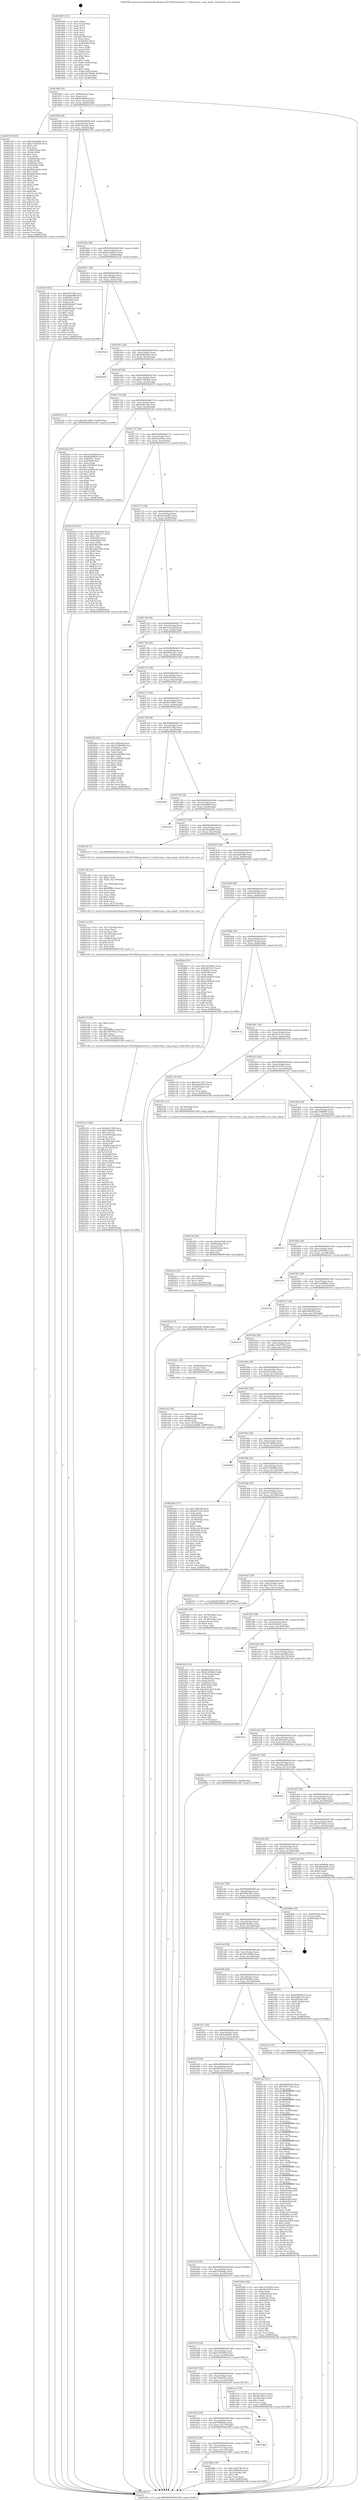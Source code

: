 digraph "0x401600" {
  label = "0x401600 (/mnt/c/Users/mathe/Desktop/tcc/POCII/binaries/extr_Craftsrcring.c_ring_empty_Final-ollvm.out::main(0))"
  labelloc = "t"
  node[shape=record]

  Entry [label="",width=0.3,height=0.3,shape=circle,fillcolor=black,style=filled]
  "0x40166f" [label="{
     0x40166f [32]\l
     | [instrs]\l
     &nbsp;&nbsp;0x40166f \<+6\>: mov -0x98(%rbp),%eax\l
     &nbsp;&nbsp;0x401675 \<+2\>: mov %eax,%ecx\l
     &nbsp;&nbsp;0x401677 \<+6\>: sub $0x802b6826,%ecx\l
     &nbsp;&nbsp;0x40167d \<+6\>: mov %eax,-0xac(%rbp)\l
     &nbsp;&nbsp;0x401683 \<+6\>: mov %ecx,-0xb0(%rbp)\l
     &nbsp;&nbsp;0x401689 \<+6\>: je 0000000000402339 \<main+0xd39\>\l
  }"]
  "0x402339" [label="{
     0x402339 [169]\l
     | [instrs]\l
     &nbsp;&nbsp;0x402339 \<+5\>: mov $0xc03a8a84,%eax\l
     &nbsp;&nbsp;0x40233e \<+5\>: mov $0x2753562d,%ecx\l
     &nbsp;&nbsp;0x402343 \<+2\>: mov $0x1,%dl\l
     &nbsp;&nbsp;0x402345 \<+2\>: xor %esi,%esi\l
     &nbsp;&nbsp;0x402347 \<+4\>: mov -0x68(%rbp),%rdi\l
     &nbsp;&nbsp;0x40234b \<+3\>: mov (%rdi),%r8d\l
     &nbsp;&nbsp;0x40234e \<+3\>: sub $0x1,%esi\l
     &nbsp;&nbsp;0x402351 \<+3\>: sub %esi,%r8d\l
     &nbsp;&nbsp;0x402354 \<+4\>: mov -0x68(%rbp),%rdi\l
     &nbsp;&nbsp;0x402358 \<+3\>: mov %r8d,(%rdi)\l
     &nbsp;&nbsp;0x40235b \<+7\>: mov 0x40505c,%esi\l
     &nbsp;&nbsp;0x402362 \<+8\>: mov 0x405060,%r8d\l
     &nbsp;&nbsp;0x40236a \<+3\>: mov %esi,%r9d\l
     &nbsp;&nbsp;0x40236d \<+7\>: sub $0x894a4044,%r9d\l
     &nbsp;&nbsp;0x402374 \<+4\>: sub $0x1,%r9d\l
     &nbsp;&nbsp;0x402378 \<+7\>: add $0x894a4044,%r9d\l
     &nbsp;&nbsp;0x40237f \<+4\>: imul %r9d,%esi\l
     &nbsp;&nbsp;0x402383 \<+3\>: and $0x1,%esi\l
     &nbsp;&nbsp;0x402386 \<+3\>: cmp $0x0,%esi\l
     &nbsp;&nbsp;0x402389 \<+4\>: sete %r10b\l
     &nbsp;&nbsp;0x40238d \<+4\>: cmp $0xa,%r8d\l
     &nbsp;&nbsp;0x402391 \<+4\>: setl %r11b\l
     &nbsp;&nbsp;0x402395 \<+3\>: mov %r10b,%bl\l
     &nbsp;&nbsp;0x402398 \<+3\>: xor $0xff,%bl\l
     &nbsp;&nbsp;0x40239b \<+3\>: mov %r11b,%r14b\l
     &nbsp;&nbsp;0x40239e \<+4\>: xor $0xff,%r14b\l
     &nbsp;&nbsp;0x4023a2 \<+3\>: xor $0x0,%dl\l
     &nbsp;&nbsp;0x4023a5 \<+3\>: mov %bl,%r15b\l
     &nbsp;&nbsp;0x4023a8 \<+4\>: and $0x0,%r15b\l
     &nbsp;&nbsp;0x4023ac \<+3\>: and %dl,%r10b\l
     &nbsp;&nbsp;0x4023af \<+3\>: mov %r14b,%r12b\l
     &nbsp;&nbsp;0x4023b2 \<+4\>: and $0x0,%r12b\l
     &nbsp;&nbsp;0x4023b6 \<+3\>: and %dl,%r11b\l
     &nbsp;&nbsp;0x4023b9 \<+3\>: or %r10b,%r15b\l
     &nbsp;&nbsp;0x4023bc \<+3\>: or %r11b,%r12b\l
     &nbsp;&nbsp;0x4023bf \<+3\>: xor %r12b,%r15b\l
     &nbsp;&nbsp;0x4023c2 \<+3\>: or %r14b,%bl\l
     &nbsp;&nbsp;0x4023c5 \<+3\>: xor $0xff,%bl\l
     &nbsp;&nbsp;0x4023c8 \<+3\>: or $0x0,%dl\l
     &nbsp;&nbsp;0x4023cb \<+2\>: and %dl,%bl\l
     &nbsp;&nbsp;0x4023cd \<+3\>: or %bl,%r15b\l
     &nbsp;&nbsp;0x4023d0 \<+4\>: test $0x1,%r15b\l
     &nbsp;&nbsp;0x4023d4 \<+3\>: cmovne %ecx,%eax\l
     &nbsp;&nbsp;0x4023d7 \<+6\>: mov %eax,-0x98(%rbp)\l
     &nbsp;&nbsp;0x4023dd \<+5\>: jmp 0000000000402c98 \<main+0x1698\>\l
  }"]
  "0x40168f" [label="{
     0x40168f [28]\l
     | [instrs]\l
     &nbsp;&nbsp;0x40168f \<+5\>: jmp 0000000000401694 \<main+0x94\>\l
     &nbsp;&nbsp;0x401694 \<+6\>: mov -0xac(%rbp),%eax\l
     &nbsp;&nbsp;0x40169a \<+5\>: sub $0x8782ca9c,%eax\l
     &nbsp;&nbsp;0x40169f \<+6\>: mov %eax,-0xb4(%rbp)\l
     &nbsp;&nbsp;0x4016a5 \<+6\>: je 000000000040278f \<main+0x118f\>\l
  }"]
  Exit [label="",width=0.3,height=0.3,shape=circle,fillcolor=black,style=filled,peripheries=2]
  "0x40278f" [label="{
     0x40278f\l
  }", style=dashed]
  "0x4016ab" [label="{
     0x4016ab [28]\l
     | [instrs]\l
     &nbsp;&nbsp;0x4016ab \<+5\>: jmp 00000000004016b0 \<main+0xb0\>\l
     &nbsp;&nbsp;0x4016b0 \<+6\>: mov -0xac(%rbp),%eax\l
     &nbsp;&nbsp;0x4016b6 \<+5\>: sub $0x922ddd35,%eax\l
     &nbsp;&nbsp;0x4016bb \<+6\>: mov %eax,-0xb8(%rbp)\l
     &nbsp;&nbsp;0x4016c1 \<+6\>: je 0000000000402136 \<main+0xb36\>\l
  }"]
  "0x40242f" [label="{
     0x40242f [15]\l
     | [instrs]\l
     &nbsp;&nbsp;0x40242f \<+10\>: movl $0xf2e8150e,-0x98(%rbp)\l
     &nbsp;&nbsp;0x402439 \<+5\>: jmp 0000000000402c98 \<main+0x1698\>\l
  }"]
  "0x402136" [label="{
     0x402136 [91]\l
     | [instrs]\l
     &nbsp;&nbsp;0x402136 \<+5\>: mov $0xdd311ffe,%eax\l
     &nbsp;&nbsp;0x40213b \<+5\>: mov $0xe6e6d06f,%ecx\l
     &nbsp;&nbsp;0x402140 \<+7\>: mov 0x40505c,%edx\l
     &nbsp;&nbsp;0x402147 \<+7\>: mov 0x405060,%esi\l
     &nbsp;&nbsp;0x40214e \<+2\>: mov %edx,%edi\l
     &nbsp;&nbsp;0x402150 \<+6\>: sub $0x680be8d7,%edi\l
     &nbsp;&nbsp;0x402156 \<+3\>: sub $0x1,%edi\l
     &nbsp;&nbsp;0x402159 \<+6\>: add $0x680be8d7,%edi\l
     &nbsp;&nbsp;0x40215f \<+3\>: imul %edi,%edx\l
     &nbsp;&nbsp;0x402162 \<+3\>: and $0x1,%edx\l
     &nbsp;&nbsp;0x402165 \<+3\>: cmp $0x0,%edx\l
     &nbsp;&nbsp;0x402168 \<+4\>: sete %r8b\l
     &nbsp;&nbsp;0x40216c \<+3\>: cmp $0xa,%esi\l
     &nbsp;&nbsp;0x40216f \<+4\>: setl %r9b\l
     &nbsp;&nbsp;0x402173 \<+3\>: mov %r8b,%r10b\l
     &nbsp;&nbsp;0x402176 \<+3\>: and %r9b,%r10b\l
     &nbsp;&nbsp;0x402179 \<+3\>: xor %r9b,%r8b\l
     &nbsp;&nbsp;0x40217c \<+3\>: or %r8b,%r10b\l
     &nbsp;&nbsp;0x40217f \<+4\>: test $0x1,%r10b\l
     &nbsp;&nbsp;0x402183 \<+3\>: cmovne %ecx,%eax\l
     &nbsp;&nbsp;0x402186 \<+6\>: mov %eax,-0x98(%rbp)\l
     &nbsp;&nbsp;0x40218c \<+5\>: jmp 0000000000402c98 \<main+0x1698\>\l
  }"]
  "0x4016c7" [label="{
     0x4016c7 [28]\l
     | [instrs]\l
     &nbsp;&nbsp;0x4016c7 \<+5\>: jmp 00000000004016cc \<main+0xcc\>\l
     &nbsp;&nbsp;0x4016cc \<+6\>: mov -0xac(%rbp),%eax\l
     &nbsp;&nbsp;0x4016d2 \<+5\>: sub $0xa785ff4a,%eax\l
     &nbsp;&nbsp;0x4016d7 \<+6\>: mov %eax,-0xbc(%rbp)\l
     &nbsp;&nbsp;0x4016dd \<+6\>: je 0000000000402528 \<main+0xf28\>\l
  }"]
  "0x40241a" [label="{
     0x40241a [21]\l
     | [instrs]\l
     &nbsp;&nbsp;0x40241a \<+4\>: mov -0x70(%rbp),%rcx\l
     &nbsp;&nbsp;0x40241e \<+3\>: mov (%rcx),%rcx\l
     &nbsp;&nbsp;0x402421 \<+3\>: mov %rcx,%rdi\l
     &nbsp;&nbsp;0x402424 \<+6\>: mov %eax,-0x184(%rbp)\l
     &nbsp;&nbsp;0x40242a \<+5\>: call 0000000000401030 \<free@plt\>\l
     | [calls]\l
     &nbsp;&nbsp;0x401030 \{1\} (unknown)\l
  }"]
  "0x402528" [label="{
     0x402528\l
  }", style=dashed]
  "0x4016e3" [label="{
     0x4016e3 [28]\l
     | [instrs]\l
     &nbsp;&nbsp;0x4016e3 \<+5\>: jmp 00000000004016e8 \<main+0xe8\>\l
     &nbsp;&nbsp;0x4016e8 \<+6\>: mov -0xac(%rbp),%eax\l
     &nbsp;&nbsp;0x4016ee \<+5\>: sub $0xb040042d,%eax\l
     &nbsp;&nbsp;0x4016f3 \<+6\>: mov %eax,-0xc0(%rbp)\l
     &nbsp;&nbsp;0x4016f9 \<+6\>: je 00000000004029d3 \<main+0x13d3\>\l
  }"]
  "0x4023fd" [label="{
     0x4023fd [29]\l
     | [instrs]\l
     &nbsp;&nbsp;0x4023fd \<+10\>: movabs $0x4030d6,%rdi\l
     &nbsp;&nbsp;0x402407 \<+4\>: mov -0x60(%rbp),%rcx\l
     &nbsp;&nbsp;0x40240b \<+2\>: mov %eax,(%rcx)\l
     &nbsp;&nbsp;0x40240d \<+4\>: mov -0x60(%rbp),%rcx\l
     &nbsp;&nbsp;0x402411 \<+2\>: mov (%rcx),%esi\l
     &nbsp;&nbsp;0x402413 \<+2\>: mov $0x0,%al\l
     &nbsp;&nbsp;0x402415 \<+5\>: call 0000000000401040 \<printf@plt\>\l
     | [calls]\l
     &nbsp;&nbsp;0x401040 \{1\} (unknown)\l
  }"]
  "0x4029d3" [label="{
     0x4029d3\l
  }", style=dashed]
  "0x4016ff" [label="{
     0x4016ff [28]\l
     | [instrs]\l
     &nbsp;&nbsp;0x4016ff \<+5\>: jmp 0000000000401704 \<main+0x104\>\l
     &nbsp;&nbsp;0x401704 \<+6\>: mov -0xac(%rbp),%eax\l
     &nbsp;&nbsp;0x40170a \<+5\>: sub $0xb1360de6,%eax\l
     &nbsp;&nbsp;0x40170f \<+6\>: mov %eax,-0xc4(%rbp)\l
     &nbsp;&nbsp;0x401715 \<+6\>: je 000000000040203f \<main+0xa3f\>\l
  }"]
  "0x40221b" [label="{
     0x40221b [180]\l
     | [instrs]\l
     &nbsp;&nbsp;0x40221b \<+5\>: mov $0xdd311ffe,%ecx\l
     &nbsp;&nbsp;0x402220 \<+5\>: mov $0x559fdde5,%edx\l
     &nbsp;&nbsp;0x402225 \<+3\>: mov $0x1,%r11b\l
     &nbsp;&nbsp;0x402228 \<+6\>: mov -0x180(%rbp),%esi\l
     &nbsp;&nbsp;0x40222e \<+3\>: imul %eax,%esi\l
     &nbsp;&nbsp;0x402231 \<+3\>: movslq %esi,%r8\l
     &nbsp;&nbsp;0x402234 \<+4\>: mov -0x70(%rbp),%r9\l
     &nbsp;&nbsp;0x402238 \<+3\>: mov (%r9),%r9\l
     &nbsp;&nbsp;0x40223b \<+4\>: mov -0x68(%rbp),%r10\l
     &nbsp;&nbsp;0x40223f \<+3\>: movslq (%r10),%r10\l
     &nbsp;&nbsp;0x402242 \<+4\>: shl $0x4,%r10\l
     &nbsp;&nbsp;0x402246 \<+3\>: add %r10,%r9\l
     &nbsp;&nbsp;0x402249 \<+4\>: mov %r8,0x8(%r9)\l
     &nbsp;&nbsp;0x40224d \<+7\>: mov 0x40505c,%eax\l
     &nbsp;&nbsp;0x402254 \<+7\>: mov 0x405060,%esi\l
     &nbsp;&nbsp;0x40225b \<+2\>: mov %eax,%edi\l
     &nbsp;&nbsp;0x40225d \<+6\>: sub $0xc37821f5,%edi\l
     &nbsp;&nbsp;0x402263 \<+3\>: sub $0x1,%edi\l
     &nbsp;&nbsp;0x402266 \<+6\>: add $0xc37821f5,%edi\l
     &nbsp;&nbsp;0x40226c \<+3\>: imul %edi,%eax\l
     &nbsp;&nbsp;0x40226f \<+3\>: and $0x1,%eax\l
     &nbsp;&nbsp;0x402272 \<+3\>: cmp $0x0,%eax\l
     &nbsp;&nbsp;0x402275 \<+3\>: sete %bl\l
     &nbsp;&nbsp;0x402278 \<+3\>: cmp $0xa,%esi\l
     &nbsp;&nbsp;0x40227b \<+4\>: setl %r14b\l
     &nbsp;&nbsp;0x40227f \<+3\>: mov %bl,%r15b\l
     &nbsp;&nbsp;0x402282 \<+4\>: xor $0xff,%r15b\l
     &nbsp;&nbsp;0x402286 \<+3\>: mov %r14b,%r12b\l
     &nbsp;&nbsp;0x402289 \<+4\>: xor $0xff,%r12b\l
     &nbsp;&nbsp;0x40228d \<+4\>: xor $0x0,%r11b\l
     &nbsp;&nbsp;0x402291 \<+3\>: mov %r15b,%r13b\l
     &nbsp;&nbsp;0x402294 \<+4\>: and $0x0,%r13b\l
     &nbsp;&nbsp;0x402298 \<+3\>: and %r11b,%bl\l
     &nbsp;&nbsp;0x40229b \<+3\>: mov %r12b,%al\l
     &nbsp;&nbsp;0x40229e \<+2\>: and $0x0,%al\l
     &nbsp;&nbsp;0x4022a0 \<+3\>: and %r11b,%r14b\l
     &nbsp;&nbsp;0x4022a3 \<+3\>: or %bl,%r13b\l
     &nbsp;&nbsp;0x4022a6 \<+3\>: or %r14b,%al\l
     &nbsp;&nbsp;0x4022a9 \<+3\>: xor %al,%r13b\l
     &nbsp;&nbsp;0x4022ac \<+3\>: or %r12b,%r15b\l
     &nbsp;&nbsp;0x4022af \<+4\>: xor $0xff,%r15b\l
     &nbsp;&nbsp;0x4022b3 \<+4\>: or $0x0,%r11b\l
     &nbsp;&nbsp;0x4022b7 \<+3\>: and %r11b,%r15b\l
     &nbsp;&nbsp;0x4022ba \<+3\>: or %r15b,%r13b\l
     &nbsp;&nbsp;0x4022bd \<+4\>: test $0x1,%r13b\l
     &nbsp;&nbsp;0x4022c1 \<+3\>: cmovne %edx,%ecx\l
     &nbsp;&nbsp;0x4022c4 \<+6\>: mov %ecx,-0x98(%rbp)\l
     &nbsp;&nbsp;0x4022ca \<+5\>: jmp 0000000000402c98 \<main+0x1698\>\l
  }"]
  "0x40203f" [label="{
     0x40203f [15]\l
     | [instrs]\l
     &nbsp;&nbsp;0x40203f \<+10\>: movl $0xd615db67,-0x98(%rbp)\l
     &nbsp;&nbsp;0x402049 \<+5\>: jmp 0000000000402c98 \<main+0x1698\>\l
  }"]
  "0x40171b" [label="{
     0x40171b [28]\l
     | [instrs]\l
     &nbsp;&nbsp;0x40171b \<+5\>: jmp 0000000000401720 \<main+0x120\>\l
     &nbsp;&nbsp;0x401720 \<+6\>: mov -0xac(%rbp),%eax\l
     &nbsp;&nbsp;0x401726 \<+5\>: sub $0xb4dfc14d,%eax\l
     &nbsp;&nbsp;0x40172b \<+6\>: mov %eax,-0xc8(%rbp)\l
     &nbsp;&nbsp;0x401731 \<+6\>: je 00000000004022de \<main+0xcde\>\l
  }"]
  "0x4021f3" [label="{
     0x4021f3 [40]\l
     | [instrs]\l
     &nbsp;&nbsp;0x4021f3 \<+5\>: mov $0x2,%ecx\l
     &nbsp;&nbsp;0x4021f8 \<+1\>: cltd\l
     &nbsp;&nbsp;0x4021f9 \<+2\>: idiv %ecx\l
     &nbsp;&nbsp;0x4021fb \<+6\>: imul $0xfffffffe,%edx,%ecx\l
     &nbsp;&nbsp;0x402201 \<+6\>: add $0x190795e2,%ecx\l
     &nbsp;&nbsp;0x402207 \<+3\>: add $0x1,%ecx\l
     &nbsp;&nbsp;0x40220a \<+6\>: sub $0x190795e2,%ecx\l
     &nbsp;&nbsp;0x402210 \<+6\>: mov %ecx,-0x180(%rbp)\l
     &nbsp;&nbsp;0x402216 \<+5\>: call 0000000000401160 \<next_i\>\l
     | [calls]\l
     &nbsp;&nbsp;0x401160 \{1\} (/mnt/c/Users/mathe/Desktop/tcc/POCII/binaries/extr_Craftsrcring.c_ring_empty_Final-ollvm.out::next_i)\l
  }"]
  "0x4022de" [label="{
     0x4022de [91]\l
     | [instrs]\l
     &nbsp;&nbsp;0x4022de \<+5\>: mov $0xc03a8a84,%eax\l
     &nbsp;&nbsp;0x4022e3 \<+5\>: mov $0x802b6826,%ecx\l
     &nbsp;&nbsp;0x4022e8 \<+7\>: mov 0x40505c,%edx\l
     &nbsp;&nbsp;0x4022ef \<+7\>: mov 0x405060,%esi\l
     &nbsp;&nbsp;0x4022f6 \<+2\>: mov %edx,%edi\l
     &nbsp;&nbsp;0x4022f8 \<+6\>: sub $0x16284934,%edi\l
     &nbsp;&nbsp;0x4022fe \<+3\>: sub $0x1,%edi\l
     &nbsp;&nbsp;0x402301 \<+6\>: add $0x16284934,%edi\l
     &nbsp;&nbsp;0x402307 \<+3\>: imul %edi,%edx\l
     &nbsp;&nbsp;0x40230a \<+3\>: and $0x1,%edx\l
     &nbsp;&nbsp;0x40230d \<+3\>: cmp $0x0,%edx\l
     &nbsp;&nbsp;0x402310 \<+4\>: sete %r8b\l
     &nbsp;&nbsp;0x402314 \<+3\>: cmp $0xa,%esi\l
     &nbsp;&nbsp;0x402317 \<+4\>: setl %r9b\l
     &nbsp;&nbsp;0x40231b \<+3\>: mov %r8b,%r10b\l
     &nbsp;&nbsp;0x40231e \<+3\>: and %r9b,%r10b\l
     &nbsp;&nbsp;0x402321 \<+3\>: xor %r9b,%r8b\l
     &nbsp;&nbsp;0x402324 \<+3\>: or %r8b,%r10b\l
     &nbsp;&nbsp;0x402327 \<+4\>: test $0x1,%r10b\l
     &nbsp;&nbsp;0x40232b \<+3\>: cmovne %ecx,%eax\l
     &nbsp;&nbsp;0x40232e \<+6\>: mov %eax,-0x98(%rbp)\l
     &nbsp;&nbsp;0x402334 \<+5\>: jmp 0000000000402c98 \<main+0x1698\>\l
  }"]
  "0x401737" [label="{
     0x401737 [28]\l
     | [instrs]\l
     &nbsp;&nbsp;0x401737 \<+5\>: jmp 000000000040173c \<main+0x13c\>\l
     &nbsp;&nbsp;0x40173c \<+6\>: mov -0xac(%rbp),%eax\l
     &nbsp;&nbsp;0x401742 \<+5\>: sub $0xb6a2646c,%eax\l
     &nbsp;&nbsp;0x401747 \<+6\>: mov %eax,-0xcc(%rbp)\l
     &nbsp;&nbsp;0x40174d \<+6\>: je 0000000000401f1d \<main+0x91d\>\l
  }"]
  "0x4021ca" [label="{
     0x4021ca [41]\l
     | [instrs]\l
     &nbsp;&nbsp;0x4021ca \<+6\>: mov -0x17c(%rbp),%ecx\l
     &nbsp;&nbsp;0x4021d0 \<+3\>: imul %eax,%ecx\l
     &nbsp;&nbsp;0x4021d3 \<+3\>: movslq %ecx,%r8\l
     &nbsp;&nbsp;0x4021d6 \<+4\>: mov -0x70(%rbp),%r9\l
     &nbsp;&nbsp;0x4021da \<+3\>: mov (%r9),%r9\l
     &nbsp;&nbsp;0x4021dd \<+4\>: mov -0x68(%rbp),%r10\l
     &nbsp;&nbsp;0x4021e1 \<+3\>: movslq (%r10),%r10\l
     &nbsp;&nbsp;0x4021e4 \<+4\>: shl $0x4,%r10\l
     &nbsp;&nbsp;0x4021e8 \<+3\>: add %r10,%r9\l
     &nbsp;&nbsp;0x4021eb \<+3\>: mov %r8,(%r9)\l
     &nbsp;&nbsp;0x4021ee \<+5\>: call 0000000000401160 \<next_i\>\l
     | [calls]\l
     &nbsp;&nbsp;0x401160 \{1\} (/mnt/c/Users/mathe/Desktop/tcc/POCII/binaries/extr_Craftsrcring.c_ring_empty_Final-ollvm.out::next_i)\l
  }"]
  "0x401f1d" [label="{
     0x401f1d [147]\l
     | [instrs]\l
     &nbsp;&nbsp;0x401f1d \<+5\>: mov $0x4824a40a,%eax\l
     &nbsp;&nbsp;0x401f22 \<+5\>: mov $0x27de3a11,%ecx\l
     &nbsp;&nbsp;0x401f27 \<+2\>: mov $0x1,%dl\l
     &nbsp;&nbsp;0x401f29 \<+7\>: mov 0x40505c,%esi\l
     &nbsp;&nbsp;0x401f30 \<+7\>: mov 0x405060,%edi\l
     &nbsp;&nbsp;0x401f37 \<+3\>: mov %esi,%r8d\l
     &nbsp;&nbsp;0x401f3a \<+7\>: sub $0x3d0a79f9,%r8d\l
     &nbsp;&nbsp;0x401f41 \<+4\>: sub $0x1,%r8d\l
     &nbsp;&nbsp;0x401f45 \<+7\>: add $0x3d0a79f9,%r8d\l
     &nbsp;&nbsp;0x401f4c \<+4\>: imul %r8d,%esi\l
     &nbsp;&nbsp;0x401f50 \<+3\>: and $0x1,%esi\l
     &nbsp;&nbsp;0x401f53 \<+3\>: cmp $0x0,%esi\l
     &nbsp;&nbsp;0x401f56 \<+4\>: sete %r9b\l
     &nbsp;&nbsp;0x401f5a \<+3\>: cmp $0xa,%edi\l
     &nbsp;&nbsp;0x401f5d \<+4\>: setl %r10b\l
     &nbsp;&nbsp;0x401f61 \<+3\>: mov %r9b,%r11b\l
     &nbsp;&nbsp;0x401f64 \<+4\>: xor $0xff,%r11b\l
     &nbsp;&nbsp;0x401f68 \<+3\>: mov %r10b,%bl\l
     &nbsp;&nbsp;0x401f6b \<+3\>: xor $0xff,%bl\l
     &nbsp;&nbsp;0x401f6e \<+3\>: xor $0x0,%dl\l
     &nbsp;&nbsp;0x401f71 \<+3\>: mov %r11b,%r14b\l
     &nbsp;&nbsp;0x401f74 \<+4\>: and $0x0,%r14b\l
     &nbsp;&nbsp;0x401f78 \<+3\>: and %dl,%r9b\l
     &nbsp;&nbsp;0x401f7b \<+3\>: mov %bl,%r15b\l
     &nbsp;&nbsp;0x401f7e \<+4\>: and $0x0,%r15b\l
     &nbsp;&nbsp;0x401f82 \<+3\>: and %dl,%r10b\l
     &nbsp;&nbsp;0x401f85 \<+3\>: or %r9b,%r14b\l
     &nbsp;&nbsp;0x401f88 \<+3\>: or %r10b,%r15b\l
     &nbsp;&nbsp;0x401f8b \<+3\>: xor %r15b,%r14b\l
     &nbsp;&nbsp;0x401f8e \<+3\>: or %bl,%r11b\l
     &nbsp;&nbsp;0x401f91 \<+4\>: xor $0xff,%r11b\l
     &nbsp;&nbsp;0x401f95 \<+3\>: or $0x0,%dl\l
     &nbsp;&nbsp;0x401f98 \<+3\>: and %dl,%r11b\l
     &nbsp;&nbsp;0x401f9b \<+3\>: or %r11b,%r14b\l
     &nbsp;&nbsp;0x401f9e \<+4\>: test $0x1,%r14b\l
     &nbsp;&nbsp;0x401fa2 \<+3\>: cmovne %ecx,%eax\l
     &nbsp;&nbsp;0x401fa5 \<+6\>: mov %eax,-0x98(%rbp)\l
     &nbsp;&nbsp;0x401fab \<+5\>: jmp 0000000000402c98 \<main+0x1698\>\l
  }"]
  "0x401753" [label="{
     0x401753 [28]\l
     | [instrs]\l
     &nbsp;&nbsp;0x401753 \<+5\>: jmp 0000000000401758 \<main+0x158\>\l
     &nbsp;&nbsp;0x401758 \<+6\>: mov -0xac(%rbp),%eax\l
     &nbsp;&nbsp;0x40175e \<+5\>: sub $0xc03a8a84,%eax\l
     &nbsp;&nbsp;0x401763 \<+6\>: mov %eax,-0xd0(%rbp)\l
     &nbsp;&nbsp;0x401769 \<+6\>: je 0000000000402b53 \<main+0x1553\>\l
  }"]
  "0x402196" [label="{
     0x402196 [52]\l
     | [instrs]\l
     &nbsp;&nbsp;0x402196 \<+2\>: xor %ecx,%ecx\l
     &nbsp;&nbsp;0x402198 \<+5\>: mov $0x2,%edx\l
     &nbsp;&nbsp;0x40219d \<+6\>: mov %edx,-0x178(%rbp)\l
     &nbsp;&nbsp;0x4021a3 \<+1\>: cltd\l
     &nbsp;&nbsp;0x4021a4 \<+6\>: mov -0x178(%rbp),%esi\l
     &nbsp;&nbsp;0x4021aa \<+2\>: idiv %esi\l
     &nbsp;&nbsp;0x4021ac \<+6\>: imul $0xfffffffe,%edx,%edx\l
     &nbsp;&nbsp;0x4021b2 \<+2\>: mov %ecx,%edi\l
     &nbsp;&nbsp;0x4021b4 \<+2\>: sub %edx,%edi\l
     &nbsp;&nbsp;0x4021b6 \<+2\>: mov %ecx,%edx\l
     &nbsp;&nbsp;0x4021b8 \<+3\>: sub $0x1,%edx\l
     &nbsp;&nbsp;0x4021bb \<+2\>: add %edx,%edi\l
     &nbsp;&nbsp;0x4021bd \<+2\>: sub %edi,%ecx\l
     &nbsp;&nbsp;0x4021bf \<+6\>: mov %ecx,-0x17c(%rbp)\l
     &nbsp;&nbsp;0x4021c5 \<+5\>: call 0000000000401160 \<next_i\>\l
     | [calls]\l
     &nbsp;&nbsp;0x401160 \{1\} (/mnt/c/Users/mathe/Desktop/tcc/POCII/binaries/extr_Craftsrcring.c_ring_empty_Final-ollvm.out::next_i)\l
  }"]
  "0x402b53" [label="{
     0x402b53\l
  }", style=dashed]
  "0x40176f" [label="{
     0x40176f [28]\l
     | [instrs]\l
     &nbsp;&nbsp;0x40176f \<+5\>: jmp 0000000000401774 \<main+0x174\>\l
     &nbsp;&nbsp;0x401774 \<+6\>: mov -0xac(%rbp),%eax\l
     &nbsp;&nbsp;0x40177a \<+5\>: sub $0xcc5eee3f,%eax\l
     &nbsp;&nbsp;0x40177f \<+6\>: mov %eax,-0xd4(%rbp)\l
     &nbsp;&nbsp;0x401785 \<+6\>: je 000000000040287e \<main+0x127e\>\l
  }"]
  "0x401fcd" [label="{
     0x401fcd [114]\l
     | [instrs]\l
     &nbsp;&nbsp;0x401fcd \<+5\>: mov $0x4824a40a,%ecx\l
     &nbsp;&nbsp;0x401fd2 \<+5\>: mov $0xb1360de6,%edx\l
     &nbsp;&nbsp;0x401fd7 \<+4\>: mov -0x70(%rbp),%rdi\l
     &nbsp;&nbsp;0x401fdb \<+3\>: mov %rax,(%rdi)\l
     &nbsp;&nbsp;0x401fde \<+4\>: mov -0x68(%rbp),%rax\l
     &nbsp;&nbsp;0x401fe2 \<+6\>: movl $0x0,(%rax)\l
     &nbsp;&nbsp;0x401fe8 \<+7\>: mov 0x40505c,%esi\l
     &nbsp;&nbsp;0x401fef \<+8\>: mov 0x405060,%r8d\l
     &nbsp;&nbsp;0x401ff7 \<+3\>: mov %esi,%r9d\l
     &nbsp;&nbsp;0x401ffa \<+7\>: sub $0x5d37a974,%r9d\l
     &nbsp;&nbsp;0x402001 \<+4\>: sub $0x1,%r9d\l
     &nbsp;&nbsp;0x402005 \<+7\>: add $0x5d37a974,%r9d\l
     &nbsp;&nbsp;0x40200c \<+4\>: imul %r9d,%esi\l
     &nbsp;&nbsp;0x402010 \<+3\>: and $0x1,%esi\l
     &nbsp;&nbsp;0x402013 \<+3\>: cmp $0x0,%esi\l
     &nbsp;&nbsp;0x402016 \<+4\>: sete %r10b\l
     &nbsp;&nbsp;0x40201a \<+4\>: cmp $0xa,%r8d\l
     &nbsp;&nbsp;0x40201e \<+4\>: setl %r11b\l
     &nbsp;&nbsp;0x402022 \<+3\>: mov %r10b,%bl\l
     &nbsp;&nbsp;0x402025 \<+3\>: and %r11b,%bl\l
     &nbsp;&nbsp;0x402028 \<+3\>: xor %r11b,%r10b\l
     &nbsp;&nbsp;0x40202b \<+3\>: or %r10b,%bl\l
     &nbsp;&nbsp;0x40202e \<+3\>: test $0x1,%bl\l
     &nbsp;&nbsp;0x402031 \<+3\>: cmovne %edx,%ecx\l
     &nbsp;&nbsp;0x402034 \<+6\>: mov %ecx,-0x98(%rbp)\l
     &nbsp;&nbsp;0x40203a \<+5\>: jmp 0000000000402c98 \<main+0x1698\>\l
  }"]
  "0x40287e" [label="{
     0x40287e\l
  }", style=dashed]
  "0x40178b" [label="{
     0x40178b [28]\l
     | [instrs]\l
     &nbsp;&nbsp;0x40178b \<+5\>: jmp 0000000000401790 \<main+0x190\>\l
     &nbsp;&nbsp;0x401790 \<+6\>: mov -0xac(%rbp),%eax\l
     &nbsp;&nbsp;0x401796 \<+5\>: sub $0xd0b41a47,%eax\l
     &nbsp;&nbsp;0x40179b \<+6\>: mov %eax,-0xd8(%rbp)\l
     &nbsp;&nbsp;0x4017a1 \<+6\>: je 0000000000402780 \<main+0x1180\>\l
  }"]
  "0x401ea5" [label="{
     0x401ea5 [30]\l
     | [instrs]\l
     &nbsp;&nbsp;0x401ea5 \<+4\>: mov -0x80(%rbp),%rdi\l
     &nbsp;&nbsp;0x401ea9 \<+2\>: mov %eax,(%rdi)\l
     &nbsp;&nbsp;0x401eab \<+4\>: mov -0x80(%rbp),%rdi\l
     &nbsp;&nbsp;0x401eaf \<+2\>: mov (%rdi),%eax\l
     &nbsp;&nbsp;0x401eb1 \<+3\>: mov %eax,-0x30(%rbp)\l
     &nbsp;&nbsp;0x401eb4 \<+10\>: movl $0x624595f6,-0x98(%rbp)\l
     &nbsp;&nbsp;0x401ebe \<+5\>: jmp 0000000000402c98 \<main+0x1698\>\l
  }"]
  "0x402780" [label="{
     0x402780\l
  }", style=dashed]
  "0x4017a7" [label="{
     0x4017a7 [28]\l
     | [instrs]\l
     &nbsp;&nbsp;0x4017a7 \<+5\>: jmp 00000000004017ac \<main+0x1ac\>\l
     &nbsp;&nbsp;0x4017ac \<+6\>: mov -0xac(%rbp),%eax\l
     &nbsp;&nbsp;0x4017b2 \<+5\>: sub $0xd10018a1,%eax\l
     &nbsp;&nbsp;0x4017b7 \<+6\>: mov %eax,-0xdc(%rbp)\l
     &nbsp;&nbsp;0x4017bd \<+6\>: je 0000000000401e83 \<main+0x883\>\l
  }"]
  "0x401beb" [label="{
     0x401beb\l
  }", style=dashed]
  "0x401e83" [label="{
     0x401e83\l
  }", style=dashed]
  "0x4017c3" [label="{
     0x4017c3 [28]\l
     | [instrs]\l
     &nbsp;&nbsp;0x4017c3 \<+5\>: jmp 00000000004017c8 \<main+0x1c8\>\l
     &nbsp;&nbsp;0x4017c8 \<+6\>: mov -0xac(%rbp),%eax\l
     &nbsp;&nbsp;0x4017ce \<+5\>: sub $0xd615db67,%eax\l
     &nbsp;&nbsp;0x4017d3 \<+6\>: mov %eax,-0xe0(%rbp)\l
     &nbsp;&nbsp;0x4017d9 \<+6\>: je 000000000040204e \<main+0xa4e\>\l
  }"]
  "0x401d6b" [label="{
     0x401d6b [30]\l
     | [instrs]\l
     &nbsp;&nbsp;0x401d6b \<+5\>: mov $0x1e62f746,%eax\l
     &nbsp;&nbsp;0x401d70 \<+5\>: mov $0x76f0b49a,%ecx\l
     &nbsp;&nbsp;0x401d75 \<+3\>: mov -0x31(%rbp),%dl\l
     &nbsp;&nbsp;0x401d78 \<+3\>: test $0x1,%dl\l
     &nbsp;&nbsp;0x401d7b \<+3\>: cmovne %ecx,%eax\l
     &nbsp;&nbsp;0x401d7e \<+6\>: mov %eax,-0x98(%rbp)\l
     &nbsp;&nbsp;0x401d84 \<+5\>: jmp 0000000000402c98 \<main+0x1698\>\l
  }"]
  "0x40204e" [label="{
     0x40204e [91]\l
     | [instrs]\l
     &nbsp;&nbsp;0x40204e \<+5\>: mov $0x1bff5e6f,%eax\l
     &nbsp;&nbsp;0x402053 \<+5\>: mov $0x27280008,%ecx\l
     &nbsp;&nbsp;0x402058 \<+7\>: mov 0x40505c,%edx\l
     &nbsp;&nbsp;0x40205f \<+7\>: mov 0x405060,%esi\l
     &nbsp;&nbsp;0x402066 \<+2\>: mov %edx,%edi\l
     &nbsp;&nbsp;0x402068 \<+6\>: add $0x4c3b6460,%edi\l
     &nbsp;&nbsp;0x40206e \<+3\>: sub $0x1,%edi\l
     &nbsp;&nbsp;0x402071 \<+6\>: sub $0x4c3b6460,%edi\l
     &nbsp;&nbsp;0x402077 \<+3\>: imul %edi,%edx\l
     &nbsp;&nbsp;0x40207a \<+3\>: and $0x1,%edx\l
     &nbsp;&nbsp;0x40207d \<+3\>: cmp $0x0,%edx\l
     &nbsp;&nbsp;0x402080 \<+4\>: sete %r8b\l
     &nbsp;&nbsp;0x402084 \<+3\>: cmp $0xa,%esi\l
     &nbsp;&nbsp;0x402087 \<+4\>: setl %r9b\l
     &nbsp;&nbsp;0x40208b \<+3\>: mov %r8b,%r10b\l
     &nbsp;&nbsp;0x40208e \<+3\>: and %r9b,%r10b\l
     &nbsp;&nbsp;0x402091 \<+3\>: xor %r9b,%r8b\l
     &nbsp;&nbsp;0x402094 \<+3\>: or %r8b,%r10b\l
     &nbsp;&nbsp;0x402097 \<+4\>: test $0x1,%r10b\l
     &nbsp;&nbsp;0x40209b \<+3\>: cmovne %ecx,%eax\l
     &nbsp;&nbsp;0x40209e \<+6\>: mov %eax,-0x98(%rbp)\l
     &nbsp;&nbsp;0x4020a4 \<+5\>: jmp 0000000000402c98 \<main+0x1698\>\l
  }"]
  "0x4017df" [label="{
     0x4017df [28]\l
     | [instrs]\l
     &nbsp;&nbsp;0x4017df \<+5\>: jmp 00000000004017e4 \<main+0x1e4\>\l
     &nbsp;&nbsp;0x4017e4 \<+6\>: mov -0xac(%rbp),%eax\l
     &nbsp;&nbsp;0x4017ea \<+5\>: sub $0xdd311ffe,%eax\l
     &nbsp;&nbsp;0x4017ef \<+6\>: mov %eax,-0xe4(%rbp)\l
     &nbsp;&nbsp;0x4017f5 \<+6\>: je 0000000000402a9b \<main+0x149b\>\l
  }"]
  "0x401bcf" [label="{
     0x401bcf [28]\l
     | [instrs]\l
     &nbsp;&nbsp;0x401bcf \<+5\>: jmp 0000000000401bd4 \<main+0x5d4\>\l
     &nbsp;&nbsp;0x401bd4 \<+6\>: mov -0xac(%rbp),%eax\l
     &nbsp;&nbsp;0x401bda \<+5\>: sub $0x7875c7ab,%eax\l
     &nbsp;&nbsp;0x401bdf \<+6\>: mov %eax,-0x174(%rbp)\l
     &nbsp;&nbsp;0x401be5 \<+6\>: je 0000000000401d6b \<main+0x76b\>\l
  }"]
  "0x402a9b" [label="{
     0x402a9b\l
  }", style=dashed]
  "0x4017fb" [label="{
     0x4017fb [28]\l
     | [instrs]\l
     &nbsp;&nbsp;0x4017fb \<+5\>: jmp 0000000000401800 \<main+0x200\>\l
     &nbsp;&nbsp;0x401800 \<+6\>: mov -0xac(%rbp),%eax\l
     &nbsp;&nbsp;0x401806 \<+5\>: sub $0xe5628d09,%eax\l
     &nbsp;&nbsp;0x40180b \<+6\>: mov %eax,-0xe8(%rbp)\l
     &nbsp;&nbsp;0x401811 \<+6\>: je 0000000000402c43 \<main+0x1643\>\l
  }"]
  "0x401d89" [label="{
     0x401d89\l
  }", style=dashed]
  "0x402c43" [label="{
     0x402c43\l
  }", style=dashed]
  "0x401817" [label="{
     0x401817 [28]\l
     | [instrs]\l
     &nbsp;&nbsp;0x401817 \<+5\>: jmp 000000000040181c \<main+0x21c\>\l
     &nbsp;&nbsp;0x40181c \<+6\>: mov -0xac(%rbp),%eax\l
     &nbsp;&nbsp;0x401822 \<+5\>: sub $0xe6e6d06f,%eax\l
     &nbsp;&nbsp;0x401827 \<+6\>: mov %eax,-0xec(%rbp)\l
     &nbsp;&nbsp;0x40182d \<+6\>: je 0000000000402191 \<main+0xb91\>\l
  }"]
  "0x401bb3" [label="{
     0x401bb3 [28]\l
     | [instrs]\l
     &nbsp;&nbsp;0x401bb3 \<+5\>: jmp 0000000000401bb8 \<main+0x5b8\>\l
     &nbsp;&nbsp;0x401bb8 \<+6\>: mov -0xac(%rbp),%eax\l
     &nbsp;&nbsp;0x401bbe \<+5\>: sub $0x76f0b49a,%eax\l
     &nbsp;&nbsp;0x401bc3 \<+6\>: mov %eax,-0x170(%rbp)\l
     &nbsp;&nbsp;0x401bc9 \<+6\>: je 0000000000401d89 \<main+0x789\>\l
  }"]
  "0x402191" [label="{
     0x402191 [5]\l
     | [instrs]\l
     &nbsp;&nbsp;0x402191 \<+5\>: call 0000000000401160 \<next_i\>\l
     | [calls]\l
     &nbsp;&nbsp;0x401160 \{1\} (/mnt/c/Users/mathe/Desktop/tcc/POCII/binaries/extr_Craftsrcring.c_ring_empty_Final-ollvm.out::next_i)\l
  }"]
  "0x401833" [label="{
     0x401833 [28]\l
     | [instrs]\l
     &nbsp;&nbsp;0x401833 \<+5\>: jmp 0000000000401838 \<main+0x238\>\l
     &nbsp;&nbsp;0x401838 \<+6\>: mov -0xac(%rbp),%eax\l
     &nbsp;&nbsp;0x40183e \<+5\>: sub $0xeda609fb,%eax\l
     &nbsp;&nbsp;0x401843 \<+6\>: mov %eax,-0xf0(%rbp)\l
     &nbsp;&nbsp;0x401849 \<+6\>: je 000000000040249f \<main+0xe9f\>\l
  }"]
  "0x401de4" [label="{
     0x401de4\l
  }", style=dashed]
  "0x40249f" [label="{
     0x40249f\l
  }", style=dashed]
  "0x40184f" [label="{
     0x40184f [28]\l
     | [instrs]\l
     &nbsp;&nbsp;0x40184f \<+5\>: jmp 0000000000401854 \<main+0x254\>\l
     &nbsp;&nbsp;0x401854 \<+6\>: mov -0xac(%rbp),%eax\l
     &nbsp;&nbsp;0x40185a \<+5\>: sub $0xf2e8150e,%eax\l
     &nbsp;&nbsp;0x40185f \<+6\>: mov %eax,-0xf4(%rbp)\l
     &nbsp;&nbsp;0x401865 \<+6\>: je 00000000004028ed \<main+0x12ed\>\l
  }"]
  "0x401b97" [label="{
     0x401b97 [28]\l
     | [instrs]\l
     &nbsp;&nbsp;0x401b97 \<+5\>: jmp 0000000000401b9c \<main+0x59c\>\l
     &nbsp;&nbsp;0x401b9c \<+6\>: mov -0xac(%rbp),%eax\l
     &nbsp;&nbsp;0x401ba2 \<+5\>: sub $0x72bb181b,%eax\l
     &nbsp;&nbsp;0x401ba7 \<+6\>: mov %eax,-0x16c(%rbp)\l
     &nbsp;&nbsp;0x401bad \<+6\>: je 0000000000401de4 \<main+0x7e4\>\l
  }"]
  "0x4028ed" [label="{
     0x4028ed [91]\l
     | [instrs]\l
     &nbsp;&nbsp;0x4028ed \<+5\>: mov $0x1a9700d2,%eax\l
     &nbsp;&nbsp;0x4028f2 \<+5\>: mov $0x5d07fe31,%ecx\l
     &nbsp;&nbsp;0x4028f7 \<+7\>: mov 0x40505c,%edx\l
     &nbsp;&nbsp;0x4028fe \<+7\>: mov 0x405060,%esi\l
     &nbsp;&nbsp;0x402905 \<+2\>: mov %edx,%edi\l
     &nbsp;&nbsp;0x402907 \<+6\>: sub $0x914bf459,%edi\l
     &nbsp;&nbsp;0x40290d \<+3\>: sub $0x1,%edi\l
     &nbsp;&nbsp;0x402910 \<+6\>: add $0x914bf459,%edi\l
     &nbsp;&nbsp;0x402916 \<+3\>: imul %edi,%edx\l
     &nbsp;&nbsp;0x402919 \<+3\>: and $0x1,%edx\l
     &nbsp;&nbsp;0x40291c \<+3\>: cmp $0x0,%edx\l
     &nbsp;&nbsp;0x40291f \<+4\>: sete %r8b\l
     &nbsp;&nbsp;0x402923 \<+3\>: cmp $0xa,%esi\l
     &nbsp;&nbsp;0x402926 \<+4\>: setl %r9b\l
     &nbsp;&nbsp;0x40292a \<+3\>: mov %r8b,%r10b\l
     &nbsp;&nbsp;0x40292d \<+3\>: and %r9b,%r10b\l
     &nbsp;&nbsp;0x402930 \<+3\>: xor %r9b,%r8b\l
     &nbsp;&nbsp;0x402933 \<+3\>: or %r8b,%r10b\l
     &nbsp;&nbsp;0x402936 \<+4\>: test $0x1,%r10b\l
     &nbsp;&nbsp;0x40293a \<+3\>: cmovne %ecx,%eax\l
     &nbsp;&nbsp;0x40293d \<+6\>: mov %eax,-0x98(%rbp)\l
     &nbsp;&nbsp;0x402943 \<+5\>: jmp 0000000000402c98 \<main+0x1698\>\l
  }"]
  "0x40186b" [label="{
     0x40186b [28]\l
     | [instrs]\l
     &nbsp;&nbsp;0x40186b \<+5\>: jmp 0000000000401870 \<main+0x270\>\l
     &nbsp;&nbsp;0x401870 \<+6\>: mov -0xac(%rbp),%eax\l
     &nbsp;&nbsp;0x401876 \<+5\>: sub $0xf5c9a3ca,%eax\l
     &nbsp;&nbsp;0x40187b \<+6\>: mov %eax,-0xf8(%rbp)\l
     &nbsp;&nbsp;0x401881 \<+6\>: je 000000000040247b \<main+0xe7b\>\l
  }"]
  "0x401ec3" [label="{
     0x401ec3 [30]\l
     | [instrs]\l
     &nbsp;&nbsp;0x401ec3 \<+5\>: mov $0x417ace21,%eax\l
     &nbsp;&nbsp;0x401ec8 \<+5\>: mov $0x3674bbc3,%ecx\l
     &nbsp;&nbsp;0x401ecd \<+3\>: mov -0x30(%rbp),%edx\l
     &nbsp;&nbsp;0x401ed0 \<+3\>: cmp $0x1,%edx\l
     &nbsp;&nbsp;0x401ed3 \<+3\>: cmovl %ecx,%eax\l
     &nbsp;&nbsp;0x401ed6 \<+6\>: mov %eax,-0x98(%rbp)\l
     &nbsp;&nbsp;0x401edc \<+5\>: jmp 0000000000402c98 \<main+0x1698\>\l
  }"]
  "0x40247b" [label="{
     0x40247b\l
  }", style=dashed]
  "0x401887" [label="{
     0x401887 [28]\l
     | [instrs]\l
     &nbsp;&nbsp;0x401887 \<+5\>: jmp 000000000040188c \<main+0x28c\>\l
     &nbsp;&nbsp;0x40188c \<+6\>: mov -0xac(%rbp),%eax\l
     &nbsp;&nbsp;0x401892 \<+5\>: sub $0x4251c43,%eax\l
     &nbsp;&nbsp;0x401897 \<+6\>: mov %eax,-0xfc(%rbp)\l
     &nbsp;&nbsp;0x40189d \<+6\>: je 0000000000402118 \<main+0xb18\>\l
  }"]
  "0x401b7b" [label="{
     0x401b7b [28]\l
     | [instrs]\l
     &nbsp;&nbsp;0x401b7b \<+5\>: jmp 0000000000401b80 \<main+0x580\>\l
     &nbsp;&nbsp;0x401b80 \<+6\>: mov -0xac(%rbp),%eax\l
     &nbsp;&nbsp;0x401b86 \<+5\>: sub $0x624595f6,%eax\l
     &nbsp;&nbsp;0x401b8b \<+6\>: mov %eax,-0x168(%rbp)\l
     &nbsp;&nbsp;0x401b91 \<+6\>: je 0000000000401ec3 \<main+0x8c3\>\l
  }"]
  "0x402118" [label="{
     0x402118 [30]\l
     | [instrs]\l
     &nbsp;&nbsp;0x402118 \<+5\>: mov $0x10511872,%eax\l
     &nbsp;&nbsp;0x40211d \<+5\>: mov $0x922ddd35,%ecx\l
     &nbsp;&nbsp;0x402122 \<+3\>: mov -0x29(%rbp),%dl\l
     &nbsp;&nbsp;0x402125 \<+3\>: test $0x1,%dl\l
     &nbsp;&nbsp;0x402128 \<+3\>: cmovne %ecx,%eax\l
     &nbsp;&nbsp;0x40212b \<+6\>: mov %eax,-0x98(%rbp)\l
     &nbsp;&nbsp;0x402131 \<+5\>: jmp 0000000000402c98 \<main+0x1698\>\l
  }"]
  "0x4018a3" [label="{
     0x4018a3 [28]\l
     | [instrs]\l
     &nbsp;&nbsp;0x4018a3 \<+5\>: jmp 00000000004018a8 \<main+0x2a8\>\l
     &nbsp;&nbsp;0x4018a8 \<+6\>: mov -0xac(%rbp),%eax\l
     &nbsp;&nbsp;0x4018ae \<+5\>: sub $0x10511872,%eax\l
     &nbsp;&nbsp;0x4018b3 \<+6\>: mov %eax,-0x100(%rbp)\l
     &nbsp;&nbsp;0x4018b9 \<+6\>: je 00000000004023f1 \<main+0xdf1\>\l
  }"]
  "0x402705" [label="{
     0x402705\l
  }", style=dashed]
  "0x4023f1" [label="{
     0x4023f1 [12]\l
     | [instrs]\l
     &nbsp;&nbsp;0x4023f1 \<+4\>: mov -0x70(%rbp),%rax\l
     &nbsp;&nbsp;0x4023f5 \<+3\>: mov (%rax),%rdi\l
     &nbsp;&nbsp;0x4023f8 \<+5\>: call 00000000004015d0 \<ring_empty\>\l
     | [calls]\l
     &nbsp;&nbsp;0x4015d0 \{1\} (/mnt/c/Users/mathe/Desktop/tcc/POCII/binaries/extr_Craftsrcring.c_ring_empty_Final-ollvm.out::ring_empty)\l
  }"]
  "0x4018bf" [label="{
     0x4018bf [28]\l
     | [instrs]\l
     &nbsp;&nbsp;0x4018bf \<+5\>: jmp 00000000004018c4 \<main+0x2c4\>\l
     &nbsp;&nbsp;0x4018c4 \<+6\>: mov -0xac(%rbp),%eax\l
     &nbsp;&nbsp;0x4018ca \<+5\>: sub $0x149680f7,%eax\l
     &nbsp;&nbsp;0x4018cf \<+6\>: mov %eax,-0x104(%rbp)\l
     &nbsp;&nbsp;0x4018d5 \<+6\>: je 0000000000402b7d \<main+0x157d\>\l
  }"]
  "0x401b5f" [label="{
     0x401b5f [28]\l
     | [instrs]\l
     &nbsp;&nbsp;0x401b5f \<+5\>: jmp 0000000000401b64 \<main+0x564\>\l
     &nbsp;&nbsp;0x401b64 \<+6\>: mov -0xac(%rbp),%eax\l
     &nbsp;&nbsp;0x401b6a \<+5\>: sub $0x5f780edc,%eax\l
     &nbsp;&nbsp;0x401b6f \<+6\>: mov %eax,-0x164(%rbp)\l
     &nbsp;&nbsp;0x401b75 \<+6\>: je 0000000000402705 \<main+0x1105\>\l
  }"]
  "0x402b7d" [label="{
     0x402b7d\l
  }", style=dashed]
  "0x4018db" [label="{
     0x4018db [28]\l
     | [instrs]\l
     &nbsp;&nbsp;0x4018db \<+5\>: jmp 00000000004018e0 \<main+0x2e0\>\l
     &nbsp;&nbsp;0x4018e0 \<+6\>: mov -0xac(%rbp),%eax\l
     &nbsp;&nbsp;0x4018e6 \<+5\>: sub $0x1a9700d2,%eax\l
     &nbsp;&nbsp;0x4018eb \<+6\>: mov %eax,-0x108(%rbp)\l
     &nbsp;&nbsp;0x4018f1 \<+6\>: je 0000000000402c81 \<main+0x1681\>\l
  }"]
  "0x402948" [label="{
     0x402948 [100]\l
     | [instrs]\l
     &nbsp;&nbsp;0x402948 \<+5\>: mov $0x1a9700d2,%eax\l
     &nbsp;&nbsp;0x40294d \<+5\>: mov $0x2b624072,%ecx\l
     &nbsp;&nbsp;0x402952 \<+2\>: xor %edx,%edx\l
     &nbsp;&nbsp;0x402954 \<+7\>: mov -0x90(%rbp),%rsi\l
     &nbsp;&nbsp;0x40295b \<+6\>: movl $0x0,(%rsi)\l
     &nbsp;&nbsp;0x402961 \<+7\>: mov 0x40505c,%edi\l
     &nbsp;&nbsp;0x402968 \<+8\>: mov 0x405060,%r8d\l
     &nbsp;&nbsp;0x402970 \<+3\>: sub $0x1,%edx\l
     &nbsp;&nbsp;0x402973 \<+3\>: mov %edi,%r9d\l
     &nbsp;&nbsp;0x402976 \<+3\>: add %edx,%r9d\l
     &nbsp;&nbsp;0x402979 \<+4\>: imul %r9d,%edi\l
     &nbsp;&nbsp;0x40297d \<+3\>: and $0x1,%edi\l
     &nbsp;&nbsp;0x402980 \<+3\>: cmp $0x0,%edi\l
     &nbsp;&nbsp;0x402983 \<+4\>: sete %r10b\l
     &nbsp;&nbsp;0x402987 \<+4\>: cmp $0xa,%r8d\l
     &nbsp;&nbsp;0x40298b \<+4\>: setl %r11b\l
     &nbsp;&nbsp;0x40298f \<+3\>: mov %r10b,%bl\l
     &nbsp;&nbsp;0x402992 \<+3\>: and %r11b,%bl\l
     &nbsp;&nbsp;0x402995 \<+3\>: xor %r11b,%r10b\l
     &nbsp;&nbsp;0x402998 \<+3\>: or %r10b,%bl\l
     &nbsp;&nbsp;0x40299b \<+3\>: test $0x1,%bl\l
     &nbsp;&nbsp;0x40299e \<+3\>: cmovne %ecx,%eax\l
     &nbsp;&nbsp;0x4029a1 \<+6\>: mov %eax,-0x98(%rbp)\l
     &nbsp;&nbsp;0x4029a7 \<+5\>: jmp 0000000000402c98 \<main+0x1698\>\l
  }"]
  "0x402c81" [label="{
     0x402c81\l
  }", style=dashed]
  "0x4018f7" [label="{
     0x4018f7 [28]\l
     | [instrs]\l
     &nbsp;&nbsp;0x4018f7 \<+5\>: jmp 00000000004018fc \<main+0x2fc\>\l
     &nbsp;&nbsp;0x4018fc \<+6\>: mov -0xac(%rbp),%eax\l
     &nbsp;&nbsp;0x401902 \<+5\>: sub $0x1aa0bb9a,%eax\l
     &nbsp;&nbsp;0x401907 \<+6\>: mov %eax,-0x10c(%rbp)\l
     &nbsp;&nbsp;0x40190d \<+6\>: je 00000000004027dc \<main+0x11dc\>\l
  }"]
  "0x401b43" [label="{
     0x401b43 [28]\l
     | [instrs]\l
     &nbsp;&nbsp;0x401b43 \<+5\>: jmp 0000000000401b48 \<main+0x548\>\l
     &nbsp;&nbsp;0x401b48 \<+6\>: mov -0xac(%rbp),%eax\l
     &nbsp;&nbsp;0x401b4e \<+5\>: sub $0x5d07fe31,%eax\l
     &nbsp;&nbsp;0x401b53 \<+6\>: mov %eax,-0x160(%rbp)\l
     &nbsp;&nbsp;0x401b59 \<+6\>: je 0000000000402948 \<main+0x1348\>\l
  }"]
  "0x4027dc" [label="{
     0x4027dc\l
  }", style=dashed]
  "0x401913" [label="{
     0x401913 [28]\l
     | [instrs]\l
     &nbsp;&nbsp;0x401913 \<+5\>: jmp 0000000000401918 \<main+0x318\>\l
     &nbsp;&nbsp;0x401918 \<+6\>: mov -0xac(%rbp),%eax\l
     &nbsp;&nbsp;0x40191e \<+5\>: sub $0x1bff5e6f,%eax\l
     &nbsp;&nbsp;0x401923 \<+6\>: mov %eax,-0x110(%rbp)\l
     &nbsp;&nbsp;0x401929 \<+6\>: je 0000000000402a76 \<main+0x1476\>\l
  }"]
  "0x401c2a" [label="{
     0x401c2a [321]\l
     | [instrs]\l
     &nbsp;&nbsp;0x401c2a \<+5\>: mov $0xb040042d,%eax\l
     &nbsp;&nbsp;0x401c2f \<+5\>: mov $0x7875c7ab,%ecx\l
     &nbsp;&nbsp;0x401c34 \<+3\>: mov %rsp,%rdx\l
     &nbsp;&nbsp;0x401c37 \<+4\>: add $0xfffffffffffffff0,%rdx\l
     &nbsp;&nbsp;0x401c3b \<+3\>: mov %rdx,%rsp\l
     &nbsp;&nbsp;0x401c3e \<+7\>: mov %rdx,-0x90(%rbp)\l
     &nbsp;&nbsp;0x401c45 \<+3\>: mov %rsp,%rdx\l
     &nbsp;&nbsp;0x401c48 \<+4\>: add $0xfffffffffffffff0,%rdx\l
     &nbsp;&nbsp;0x401c4c \<+3\>: mov %rdx,%rsp\l
     &nbsp;&nbsp;0x401c4f \<+3\>: mov %rsp,%rsi\l
     &nbsp;&nbsp;0x401c52 \<+4\>: add $0xfffffffffffffff0,%rsi\l
     &nbsp;&nbsp;0x401c56 \<+3\>: mov %rsi,%rsp\l
     &nbsp;&nbsp;0x401c59 \<+7\>: mov %rsi,-0x88(%rbp)\l
     &nbsp;&nbsp;0x401c60 \<+3\>: mov %rsp,%rsi\l
     &nbsp;&nbsp;0x401c63 \<+4\>: add $0xfffffffffffffff0,%rsi\l
     &nbsp;&nbsp;0x401c67 \<+3\>: mov %rsi,%rsp\l
     &nbsp;&nbsp;0x401c6a \<+4\>: mov %rsi,-0x80(%rbp)\l
     &nbsp;&nbsp;0x401c6e \<+3\>: mov %rsp,%rsi\l
     &nbsp;&nbsp;0x401c71 \<+4\>: add $0xfffffffffffffff0,%rsi\l
     &nbsp;&nbsp;0x401c75 \<+3\>: mov %rsi,%rsp\l
     &nbsp;&nbsp;0x401c78 \<+4\>: mov %rsi,-0x78(%rbp)\l
     &nbsp;&nbsp;0x401c7c \<+3\>: mov %rsp,%rsi\l
     &nbsp;&nbsp;0x401c7f \<+4\>: add $0xfffffffffffffff0,%rsi\l
     &nbsp;&nbsp;0x401c83 \<+3\>: mov %rsi,%rsp\l
     &nbsp;&nbsp;0x401c86 \<+4\>: mov %rsi,-0x70(%rbp)\l
     &nbsp;&nbsp;0x401c8a \<+3\>: mov %rsp,%rsi\l
     &nbsp;&nbsp;0x401c8d \<+4\>: add $0xfffffffffffffff0,%rsi\l
     &nbsp;&nbsp;0x401c91 \<+3\>: mov %rsi,%rsp\l
     &nbsp;&nbsp;0x401c94 \<+4\>: mov %rsi,-0x68(%rbp)\l
     &nbsp;&nbsp;0x401c98 \<+3\>: mov %rsp,%rsi\l
     &nbsp;&nbsp;0x401c9b \<+4\>: add $0xfffffffffffffff0,%rsi\l
     &nbsp;&nbsp;0x401c9f \<+3\>: mov %rsi,%rsp\l
     &nbsp;&nbsp;0x401ca2 \<+4\>: mov %rsi,-0x60(%rbp)\l
     &nbsp;&nbsp;0x401ca6 \<+3\>: mov %rsp,%rsi\l
     &nbsp;&nbsp;0x401ca9 \<+4\>: add $0xfffffffffffffff0,%rsi\l
     &nbsp;&nbsp;0x401cad \<+3\>: mov %rsi,%rsp\l
     &nbsp;&nbsp;0x401cb0 \<+4\>: mov %rsi,-0x58(%rbp)\l
     &nbsp;&nbsp;0x401cb4 \<+3\>: mov %rsp,%rsi\l
     &nbsp;&nbsp;0x401cb7 \<+4\>: add $0xfffffffffffffff0,%rsi\l
     &nbsp;&nbsp;0x401cbb \<+3\>: mov %rsi,%rsp\l
     &nbsp;&nbsp;0x401cbe \<+4\>: mov %rsi,-0x50(%rbp)\l
     &nbsp;&nbsp;0x401cc2 \<+3\>: mov %rsp,%rsi\l
     &nbsp;&nbsp;0x401cc5 \<+4\>: add $0xfffffffffffffff0,%rsi\l
     &nbsp;&nbsp;0x401cc9 \<+3\>: mov %rsi,%rsp\l
     &nbsp;&nbsp;0x401ccc \<+4\>: mov %rsi,-0x48(%rbp)\l
     &nbsp;&nbsp;0x401cd0 \<+3\>: mov %rsp,%rsi\l
     &nbsp;&nbsp;0x401cd3 \<+4\>: add $0xfffffffffffffff0,%rsi\l
     &nbsp;&nbsp;0x401cd7 \<+3\>: mov %rsi,%rsp\l
     &nbsp;&nbsp;0x401cda \<+4\>: mov %rsi,-0x40(%rbp)\l
     &nbsp;&nbsp;0x401cde \<+7\>: mov -0x90(%rbp),%rsi\l
     &nbsp;&nbsp;0x401ce5 \<+6\>: movl $0x0,(%rsi)\l
     &nbsp;&nbsp;0x401ceb \<+6\>: mov -0x9c(%rbp),%edi\l
     &nbsp;&nbsp;0x401cf1 \<+2\>: mov %edi,(%rdx)\l
     &nbsp;&nbsp;0x401cf3 \<+7\>: mov -0x88(%rbp),%rsi\l
     &nbsp;&nbsp;0x401cfa \<+7\>: mov -0xa8(%rbp),%r8\l
     &nbsp;&nbsp;0x401d01 \<+3\>: mov %r8,(%rsi)\l
     &nbsp;&nbsp;0x401d04 \<+3\>: cmpl $0x2,(%rdx)\l
     &nbsp;&nbsp;0x401d07 \<+4\>: setne %r9b\l
     &nbsp;&nbsp;0x401d0b \<+4\>: and $0x1,%r9b\l
     &nbsp;&nbsp;0x401d0f \<+4\>: mov %r9b,-0x31(%rbp)\l
     &nbsp;&nbsp;0x401d13 \<+8\>: mov 0x40505c,%r10d\l
     &nbsp;&nbsp;0x401d1b \<+8\>: mov 0x405060,%r11d\l
     &nbsp;&nbsp;0x401d23 \<+3\>: mov %r10d,%ebx\l
     &nbsp;&nbsp;0x401d26 \<+6\>: sub $0xd2ea00b5,%ebx\l
     &nbsp;&nbsp;0x401d2c \<+3\>: sub $0x1,%ebx\l
     &nbsp;&nbsp;0x401d2f \<+6\>: add $0xd2ea00b5,%ebx\l
     &nbsp;&nbsp;0x401d35 \<+4\>: imul %ebx,%r10d\l
     &nbsp;&nbsp;0x401d39 \<+4\>: and $0x1,%r10d\l
     &nbsp;&nbsp;0x401d3d \<+4\>: cmp $0x0,%r10d\l
     &nbsp;&nbsp;0x401d41 \<+4\>: sete %r9b\l
     &nbsp;&nbsp;0x401d45 \<+4\>: cmp $0xa,%r11d\l
     &nbsp;&nbsp;0x401d49 \<+4\>: setl %r14b\l
     &nbsp;&nbsp;0x401d4d \<+3\>: mov %r9b,%r15b\l
     &nbsp;&nbsp;0x401d50 \<+3\>: and %r14b,%r15b\l
     &nbsp;&nbsp;0x401d53 \<+3\>: xor %r14b,%r9b\l
     &nbsp;&nbsp;0x401d56 \<+3\>: or %r9b,%r15b\l
     &nbsp;&nbsp;0x401d59 \<+4\>: test $0x1,%r15b\l
     &nbsp;&nbsp;0x401d5d \<+3\>: cmovne %ecx,%eax\l
     &nbsp;&nbsp;0x401d60 \<+6\>: mov %eax,-0x98(%rbp)\l
     &nbsp;&nbsp;0x401d66 \<+5\>: jmp 0000000000402c98 \<main+0x1698\>\l
  }"]
  "0x402a76" [label="{
     0x402a76\l
  }", style=dashed]
  "0x40192f" [label="{
     0x40192f [28]\l
     | [instrs]\l
     &nbsp;&nbsp;0x40192f \<+5\>: jmp 0000000000401934 \<main+0x334\>\l
     &nbsp;&nbsp;0x401934 \<+6\>: mov -0xac(%rbp),%eax\l
     &nbsp;&nbsp;0x40193a \<+5\>: sub $0x1e62f746,%eax\l
     &nbsp;&nbsp;0x40193f \<+6\>: mov %eax,-0x114(%rbp)\l
     &nbsp;&nbsp;0x401945 \<+6\>: je 0000000000401e92 \<main+0x892\>\l
  }"]
  "0x401b27" [label="{
     0x401b27 [28]\l
     | [instrs]\l
     &nbsp;&nbsp;0x401b27 \<+5\>: jmp 0000000000401b2c \<main+0x52c\>\l
     &nbsp;&nbsp;0x401b2c \<+6\>: mov -0xac(%rbp),%eax\l
     &nbsp;&nbsp;0x401b32 \<+5\>: sub $0x5af6016c,%eax\l
     &nbsp;&nbsp;0x401b37 \<+6\>: mov %eax,-0x15c(%rbp)\l
     &nbsp;&nbsp;0x401b3d \<+6\>: je 0000000000401c2a \<main+0x62a\>\l
  }"]
  "0x401e92" [label="{
     0x401e92 [19]\l
     | [instrs]\l
     &nbsp;&nbsp;0x401e92 \<+7\>: mov -0x88(%rbp),%rax\l
     &nbsp;&nbsp;0x401e99 \<+3\>: mov (%rax),%rax\l
     &nbsp;&nbsp;0x401e9c \<+4\>: mov 0x8(%rax),%rdi\l
     &nbsp;&nbsp;0x401ea0 \<+5\>: call 0000000000401060 \<atoi@plt\>\l
     | [calls]\l
     &nbsp;&nbsp;0x401060 \{1\} (unknown)\l
  }"]
  "0x40194b" [label="{
     0x40194b [28]\l
     | [instrs]\l
     &nbsp;&nbsp;0x40194b \<+5\>: jmp 0000000000401950 \<main+0x350\>\l
     &nbsp;&nbsp;0x401950 \<+6\>: mov -0xac(%rbp),%eax\l
     &nbsp;&nbsp;0x401956 \<+5\>: sub $0x1f5a1b6a,%eax\l
     &nbsp;&nbsp;0x40195b \<+6\>: mov %eax,-0x118(%rbp)\l
     &nbsp;&nbsp;0x401961 \<+6\>: je 000000000040243e \<main+0xe3e\>\l
  }"]
  "0x4022cf" [label="{
     0x4022cf [15]\l
     | [instrs]\l
     &nbsp;&nbsp;0x4022cf \<+10\>: movl $0xb4dfc14d,-0x98(%rbp)\l
     &nbsp;&nbsp;0x4022d9 \<+5\>: jmp 0000000000402c98 \<main+0x1698\>\l
  }"]
  "0x40243e" [label="{
     0x40243e\l
  }", style=dashed]
  "0x401967" [label="{
     0x401967 [28]\l
     | [instrs]\l
     &nbsp;&nbsp;0x401967 \<+5\>: jmp 000000000040196c \<main+0x36c\>\l
     &nbsp;&nbsp;0x40196c \<+6\>: mov -0xac(%rbp),%eax\l
     &nbsp;&nbsp;0x401972 \<+5\>: sub $0x1fa92be6,%eax\l
     &nbsp;&nbsp;0x401977 \<+6\>: mov %eax,-0x11c(%rbp)\l
     &nbsp;&nbsp;0x40197d \<+6\>: je 00000000004028de \<main+0x12de\>\l
  }"]
  "0x401600" [label="{
     0x401600 [111]\l
     | [instrs]\l
     &nbsp;&nbsp;0x401600 \<+1\>: push %rbp\l
     &nbsp;&nbsp;0x401601 \<+3\>: mov %rsp,%rbp\l
     &nbsp;&nbsp;0x401604 \<+2\>: push %r15\l
     &nbsp;&nbsp;0x401606 \<+2\>: push %r14\l
     &nbsp;&nbsp;0x401608 \<+2\>: push %r13\l
     &nbsp;&nbsp;0x40160a \<+2\>: push %r12\l
     &nbsp;&nbsp;0x40160c \<+1\>: push %rbx\l
     &nbsp;&nbsp;0x40160d \<+7\>: sub $0x198,%rsp\l
     &nbsp;&nbsp;0x401614 \<+2\>: xor %eax,%eax\l
     &nbsp;&nbsp;0x401616 \<+7\>: mov 0x40505c,%ecx\l
     &nbsp;&nbsp;0x40161d \<+7\>: mov 0x405060,%edx\l
     &nbsp;&nbsp;0x401624 \<+3\>: sub $0x1,%eax\l
     &nbsp;&nbsp;0x401627 \<+3\>: mov %ecx,%r8d\l
     &nbsp;&nbsp;0x40162a \<+3\>: add %eax,%r8d\l
     &nbsp;&nbsp;0x40162d \<+4\>: imul %r8d,%ecx\l
     &nbsp;&nbsp;0x401631 \<+3\>: and $0x1,%ecx\l
     &nbsp;&nbsp;0x401634 \<+3\>: cmp $0x0,%ecx\l
     &nbsp;&nbsp;0x401637 \<+4\>: sete %r9b\l
     &nbsp;&nbsp;0x40163b \<+4\>: and $0x1,%r9b\l
     &nbsp;&nbsp;0x40163f \<+7\>: mov %r9b,-0x92(%rbp)\l
     &nbsp;&nbsp;0x401646 \<+3\>: cmp $0xa,%edx\l
     &nbsp;&nbsp;0x401649 \<+4\>: setl %r9b\l
     &nbsp;&nbsp;0x40164d \<+4\>: and $0x1,%r9b\l
     &nbsp;&nbsp;0x401651 \<+7\>: mov %r9b,-0x91(%rbp)\l
     &nbsp;&nbsp;0x401658 \<+10\>: movl $0x4b57800b,-0x98(%rbp)\l
     &nbsp;&nbsp;0x401662 \<+6\>: mov %edi,-0x9c(%rbp)\l
     &nbsp;&nbsp;0x401668 \<+7\>: mov %rsi,-0xa8(%rbp)\l
  }"]
  "0x4028de" [label="{
     0x4028de\l
  }", style=dashed]
  "0x401983" [label="{
     0x401983 [28]\l
     | [instrs]\l
     &nbsp;&nbsp;0x401983 \<+5\>: jmp 0000000000401988 \<main+0x388\>\l
     &nbsp;&nbsp;0x401988 \<+6\>: mov -0xac(%rbp),%eax\l
     &nbsp;&nbsp;0x40198e \<+5\>: sub $0x203d8fee,%eax\l
     &nbsp;&nbsp;0x401993 \<+6\>: mov %eax,-0x120(%rbp)\l
     &nbsp;&nbsp;0x401999 \<+6\>: je 0000000000402663 \<main+0x1063\>\l
  }"]
  "0x402c98" [label="{
     0x402c98 [5]\l
     | [instrs]\l
     &nbsp;&nbsp;0x402c98 \<+5\>: jmp 000000000040166f \<main+0x6f\>\l
  }"]
  "0x402663" [label="{
     0x402663\l
  }", style=dashed]
  "0x40199f" [label="{
     0x40199f [28]\l
     | [instrs]\l
     &nbsp;&nbsp;0x40199f \<+5\>: jmp 00000000004019a4 \<main+0x3a4\>\l
     &nbsp;&nbsp;0x4019a4 \<+6\>: mov -0xac(%rbp),%eax\l
     &nbsp;&nbsp;0x4019aa \<+5\>: sub $0x27280008,%eax\l
     &nbsp;&nbsp;0x4019af \<+6\>: mov %eax,-0x124(%rbp)\l
     &nbsp;&nbsp;0x4019b5 \<+6\>: je 00000000004020a9 \<main+0xaa9\>\l
  }"]
  "0x401b0b" [label="{
     0x401b0b [28]\l
     | [instrs]\l
     &nbsp;&nbsp;0x401b0b \<+5\>: jmp 0000000000401b10 \<main+0x510\>\l
     &nbsp;&nbsp;0x401b10 \<+6\>: mov -0xac(%rbp),%eax\l
     &nbsp;&nbsp;0x401b16 \<+5\>: sub $0x559fdde5,%eax\l
     &nbsp;&nbsp;0x401b1b \<+6\>: mov %eax,-0x158(%rbp)\l
     &nbsp;&nbsp;0x401b21 \<+6\>: je 00000000004022cf \<main+0xccf\>\l
  }"]
  "0x4020a9" [label="{
     0x4020a9 [111]\l
     | [instrs]\l
     &nbsp;&nbsp;0x4020a9 \<+5\>: mov $0x1bff5e6f,%eax\l
     &nbsp;&nbsp;0x4020ae \<+5\>: mov $0x4251c43,%ecx\l
     &nbsp;&nbsp;0x4020b3 \<+2\>: xor %edx,%edx\l
     &nbsp;&nbsp;0x4020b5 \<+4\>: mov -0x68(%rbp),%rsi\l
     &nbsp;&nbsp;0x4020b9 \<+2\>: mov (%rsi),%edi\l
     &nbsp;&nbsp;0x4020bb \<+4\>: mov -0x78(%rbp),%rsi\l
     &nbsp;&nbsp;0x4020bf \<+2\>: cmp (%rsi),%edi\l
     &nbsp;&nbsp;0x4020c1 \<+4\>: setl %r8b\l
     &nbsp;&nbsp;0x4020c5 \<+4\>: and $0x1,%r8b\l
     &nbsp;&nbsp;0x4020c9 \<+4\>: mov %r8b,-0x29(%rbp)\l
     &nbsp;&nbsp;0x4020cd \<+7\>: mov 0x40505c,%edi\l
     &nbsp;&nbsp;0x4020d4 \<+8\>: mov 0x405060,%r9d\l
     &nbsp;&nbsp;0x4020dc \<+3\>: sub $0x1,%edx\l
     &nbsp;&nbsp;0x4020df \<+3\>: mov %edi,%r10d\l
     &nbsp;&nbsp;0x4020e2 \<+3\>: add %edx,%r10d\l
     &nbsp;&nbsp;0x4020e5 \<+4\>: imul %r10d,%edi\l
     &nbsp;&nbsp;0x4020e9 \<+3\>: and $0x1,%edi\l
     &nbsp;&nbsp;0x4020ec \<+3\>: cmp $0x0,%edi\l
     &nbsp;&nbsp;0x4020ef \<+4\>: sete %r8b\l
     &nbsp;&nbsp;0x4020f3 \<+4\>: cmp $0xa,%r9d\l
     &nbsp;&nbsp;0x4020f7 \<+4\>: setl %r11b\l
     &nbsp;&nbsp;0x4020fb \<+3\>: mov %r8b,%bl\l
     &nbsp;&nbsp;0x4020fe \<+3\>: and %r11b,%bl\l
     &nbsp;&nbsp;0x402101 \<+3\>: xor %r11b,%r8b\l
     &nbsp;&nbsp;0x402104 \<+3\>: or %r8b,%bl\l
     &nbsp;&nbsp;0x402107 \<+3\>: test $0x1,%bl\l
     &nbsp;&nbsp;0x40210a \<+3\>: cmovne %ecx,%eax\l
     &nbsp;&nbsp;0x40210d \<+6\>: mov %eax,-0x98(%rbp)\l
     &nbsp;&nbsp;0x402113 \<+5\>: jmp 0000000000402c98 \<main+0x1698\>\l
  }"]
  "0x4019bb" [label="{
     0x4019bb [28]\l
     | [instrs]\l
     &nbsp;&nbsp;0x4019bb \<+5\>: jmp 00000000004019c0 \<main+0x3c0\>\l
     &nbsp;&nbsp;0x4019c0 \<+6\>: mov -0xac(%rbp),%eax\l
     &nbsp;&nbsp;0x4019c6 \<+5\>: sub $0x2753562d,%eax\l
     &nbsp;&nbsp;0x4019cb \<+6\>: mov %eax,-0x128(%rbp)\l
     &nbsp;&nbsp;0x4019d1 \<+6\>: je 00000000004023e2 \<main+0xde2\>\l
  }"]
  "0x401bf5" [label="{
     0x401bf5 [53]\l
     | [instrs]\l
     &nbsp;&nbsp;0x401bf5 \<+5\>: mov $0xb040042d,%eax\l
     &nbsp;&nbsp;0x401bfa \<+5\>: mov $0x5af6016c,%ecx\l
     &nbsp;&nbsp;0x401bff \<+6\>: mov -0x92(%rbp),%dl\l
     &nbsp;&nbsp;0x401c05 \<+7\>: mov -0x91(%rbp),%sil\l
     &nbsp;&nbsp;0x401c0c \<+3\>: mov %dl,%dil\l
     &nbsp;&nbsp;0x401c0f \<+3\>: and %sil,%dil\l
     &nbsp;&nbsp;0x401c12 \<+3\>: xor %sil,%dl\l
     &nbsp;&nbsp;0x401c15 \<+3\>: or %dl,%dil\l
     &nbsp;&nbsp;0x401c18 \<+4\>: test $0x1,%dil\l
     &nbsp;&nbsp;0x401c1c \<+3\>: cmovne %ecx,%eax\l
     &nbsp;&nbsp;0x401c1f \<+6\>: mov %eax,-0x98(%rbp)\l
     &nbsp;&nbsp;0x401c25 \<+5\>: jmp 0000000000402c98 \<main+0x1698\>\l
  }"]
  "0x4023e2" [label="{
     0x4023e2 [15]\l
     | [instrs]\l
     &nbsp;&nbsp;0x4023e2 \<+10\>: movl $0xd615db67,-0x98(%rbp)\l
     &nbsp;&nbsp;0x4023ec \<+5\>: jmp 0000000000402c98 \<main+0x1698\>\l
  }"]
  "0x4019d7" [label="{
     0x4019d7 [28]\l
     | [instrs]\l
     &nbsp;&nbsp;0x4019d7 \<+5\>: jmp 00000000004019dc \<main+0x3dc\>\l
     &nbsp;&nbsp;0x4019dc \<+6\>: mov -0xac(%rbp),%eax\l
     &nbsp;&nbsp;0x4019e2 \<+5\>: sub $0x27de3a11,%eax\l
     &nbsp;&nbsp;0x4019e7 \<+6\>: mov %eax,-0x12c(%rbp)\l
     &nbsp;&nbsp;0x4019ed \<+6\>: je 0000000000401fb0 \<main+0x9b0\>\l
  }"]
  "0x401aef" [label="{
     0x401aef [28]\l
     | [instrs]\l
     &nbsp;&nbsp;0x401aef \<+5\>: jmp 0000000000401af4 \<main+0x4f4\>\l
     &nbsp;&nbsp;0x401af4 \<+6\>: mov -0xac(%rbp),%eax\l
     &nbsp;&nbsp;0x401afa \<+5\>: sub $0x4b57800b,%eax\l
     &nbsp;&nbsp;0x401aff \<+6\>: mov %eax,-0x154(%rbp)\l
     &nbsp;&nbsp;0x401b05 \<+6\>: je 0000000000401bf5 \<main+0x5f5\>\l
  }"]
  "0x401fb0" [label="{
     0x401fb0 [29]\l
     | [instrs]\l
     &nbsp;&nbsp;0x401fb0 \<+4\>: mov -0x78(%rbp),%rax\l
     &nbsp;&nbsp;0x401fb4 \<+6\>: movl $0x1,(%rax)\l
     &nbsp;&nbsp;0x401fba \<+4\>: mov -0x78(%rbp),%rax\l
     &nbsp;&nbsp;0x401fbe \<+3\>: movslq (%rax),%rax\l
     &nbsp;&nbsp;0x401fc1 \<+4\>: shl $0x4,%rax\l
     &nbsp;&nbsp;0x401fc5 \<+3\>: mov %rax,%rdi\l
     &nbsp;&nbsp;0x401fc8 \<+5\>: call 0000000000401050 \<malloc@plt\>\l
     | [calls]\l
     &nbsp;&nbsp;0x401050 \{1\} (unknown)\l
  }"]
  "0x4019f3" [label="{
     0x4019f3 [28]\l
     | [instrs]\l
     &nbsp;&nbsp;0x4019f3 \<+5\>: jmp 00000000004019f8 \<main+0x3f8\>\l
     &nbsp;&nbsp;0x4019f8 \<+6\>: mov -0xac(%rbp),%eax\l
     &nbsp;&nbsp;0x4019fe \<+5\>: sub $0x282f92c5,%eax\l
     &nbsp;&nbsp;0x401a03 \<+6\>: mov %eax,-0x130(%rbp)\l
     &nbsp;&nbsp;0x401a09 \<+6\>: je 0000000000402a18 \<main+0x1418\>\l
  }"]
  "0x402a39" [label="{
     0x402a39\l
  }", style=dashed]
  "0x402a18" [label="{
     0x402a18\l
  }", style=dashed]
  "0x401a0f" [label="{
     0x401a0f [28]\l
     | [instrs]\l
     &nbsp;&nbsp;0x401a0f \<+5\>: jmp 0000000000401a14 \<main+0x414\>\l
     &nbsp;&nbsp;0x401a14 \<+6\>: mov -0xac(%rbp),%eax\l
     &nbsp;&nbsp;0x401a1a \<+5\>: sub $0x2aadcbb9,%eax\l
     &nbsp;&nbsp;0x401a1f \<+6\>: mov %eax,-0x134(%rbp)\l
     &nbsp;&nbsp;0x401a25 \<+6\>: je 00000000004027eb \<main+0x11eb\>\l
  }"]
  "0x401ad3" [label="{
     0x401ad3 [28]\l
     | [instrs]\l
     &nbsp;&nbsp;0x401ad3 \<+5\>: jmp 0000000000401ad8 \<main+0x4d8\>\l
     &nbsp;&nbsp;0x401ad8 \<+6\>: mov -0xac(%rbp),%eax\l
     &nbsp;&nbsp;0x401ade \<+5\>: sub $0x4824a40a,%eax\l
     &nbsp;&nbsp;0x401ae3 \<+6\>: mov %eax,-0x150(%rbp)\l
     &nbsp;&nbsp;0x401ae9 \<+6\>: je 0000000000402a39 \<main+0x1439\>\l
  }"]
  "0x4027eb" [label="{
     0x4027eb\l
  }", style=dashed]
  "0x401a2b" [label="{
     0x401a2b [28]\l
     | [instrs]\l
     &nbsp;&nbsp;0x401a2b \<+5\>: jmp 0000000000401a30 \<main+0x430\>\l
     &nbsp;&nbsp;0x401a30 \<+6\>: mov -0xac(%rbp),%eax\l
     &nbsp;&nbsp;0x401a36 \<+5\>: sub $0x2b624072,%eax\l
     &nbsp;&nbsp;0x401a3b \<+6\>: mov %eax,-0x138(%rbp)\l
     &nbsp;&nbsp;0x401a41 \<+6\>: je 00000000004029ac \<main+0x13ac\>\l
  }"]
  "0x4029bb" [label="{
     0x4029bb [24]\l
     | [instrs]\l
     &nbsp;&nbsp;0x4029bb \<+7\>: mov -0x90(%rbp),%rax\l
     &nbsp;&nbsp;0x4029c2 \<+2\>: mov (%rax),%eax\l
     &nbsp;&nbsp;0x4029c4 \<+4\>: lea -0x28(%rbp),%rsp\l
     &nbsp;&nbsp;0x4029c8 \<+1\>: pop %rbx\l
     &nbsp;&nbsp;0x4029c9 \<+2\>: pop %r12\l
     &nbsp;&nbsp;0x4029cb \<+2\>: pop %r13\l
     &nbsp;&nbsp;0x4029cd \<+2\>: pop %r14\l
     &nbsp;&nbsp;0x4029cf \<+2\>: pop %r15\l
     &nbsp;&nbsp;0x4029d1 \<+1\>: pop %rbp\l
     &nbsp;&nbsp;0x4029d2 \<+1\>: ret\l
  }"]
  "0x4029ac" [label="{
     0x4029ac [15]\l
     | [instrs]\l
     &nbsp;&nbsp;0x4029ac \<+10\>: movl $0x44823932,-0x98(%rbp)\l
     &nbsp;&nbsp;0x4029b6 \<+5\>: jmp 0000000000402c98 \<main+0x1698\>\l
  }"]
  "0x401a47" [label="{
     0x401a47 [28]\l
     | [instrs]\l
     &nbsp;&nbsp;0x401a47 \<+5\>: jmp 0000000000401a4c \<main+0x44c\>\l
     &nbsp;&nbsp;0x401a4c \<+6\>: mov -0xac(%rbp),%eax\l
     &nbsp;&nbsp;0x401a52 \<+5\>: sub $0x2b8cabbf,%eax\l
     &nbsp;&nbsp;0x401a57 \<+6\>: mov %eax,-0x13c(%rbp)\l
     &nbsp;&nbsp;0x401a5d \<+6\>: je 0000000000402c6d \<main+0x166d\>\l
  }"]
  "0x401ab7" [label="{
     0x401ab7 [28]\l
     | [instrs]\l
     &nbsp;&nbsp;0x401ab7 \<+5\>: jmp 0000000000401abc \<main+0x4bc\>\l
     &nbsp;&nbsp;0x401abc \<+6\>: mov -0xac(%rbp),%eax\l
     &nbsp;&nbsp;0x401ac2 \<+5\>: sub $0x44823932,%eax\l
     &nbsp;&nbsp;0x401ac7 \<+6\>: mov %eax,-0x14c(%rbp)\l
     &nbsp;&nbsp;0x401acd \<+6\>: je 00000000004029bb \<main+0x13bb\>\l
  }"]
  "0x402c6d" [label="{
     0x402c6d\l
  }", style=dashed]
  "0x401a63" [label="{
     0x401a63 [28]\l
     | [instrs]\l
     &nbsp;&nbsp;0x401a63 \<+5\>: jmp 0000000000401a68 \<main+0x468\>\l
     &nbsp;&nbsp;0x401a68 \<+6\>: mov -0xac(%rbp),%eax\l
     &nbsp;&nbsp;0x401a6e \<+5\>: sub $0x3287e462,%eax\l
     &nbsp;&nbsp;0x401a73 \<+6\>: mov %eax,-0x140(%rbp)\l
     &nbsp;&nbsp;0x401a79 \<+6\>: je 0000000000402672 \<main+0x1072\>\l
  }"]
  "0x401ee1" [label="{
     0x401ee1\l
  }", style=dashed]
  "0x402672" [label="{
     0x402672\l
  }", style=dashed]
  "0x401a7f" [label="{
     0x401a7f [28]\l
     | [instrs]\l
     &nbsp;&nbsp;0x401a7f \<+5\>: jmp 0000000000401a84 \<main+0x484\>\l
     &nbsp;&nbsp;0x401a84 \<+6\>: mov -0xac(%rbp),%eax\l
     &nbsp;&nbsp;0x401a8a \<+5\>: sub $0x3674bbc3,%eax\l
     &nbsp;&nbsp;0x401a8f \<+6\>: mov %eax,-0x144(%rbp)\l
     &nbsp;&nbsp;0x401a95 \<+6\>: je 0000000000401eff \<main+0x8ff\>\l
  }"]
  "0x401a9b" [label="{
     0x401a9b [28]\l
     | [instrs]\l
     &nbsp;&nbsp;0x401a9b \<+5\>: jmp 0000000000401aa0 \<main+0x4a0\>\l
     &nbsp;&nbsp;0x401aa0 \<+6\>: mov -0xac(%rbp),%eax\l
     &nbsp;&nbsp;0x401aa6 \<+5\>: sub $0x417ace21,%eax\l
     &nbsp;&nbsp;0x401aab \<+6\>: mov %eax,-0x148(%rbp)\l
     &nbsp;&nbsp;0x401ab1 \<+6\>: je 0000000000401ee1 \<main+0x8e1\>\l
  }"]
  "0x401eff" [label="{
     0x401eff [30]\l
     | [instrs]\l
     &nbsp;&nbsp;0x401eff \<+5\>: mov $0x1aa0bb9a,%eax\l
     &nbsp;&nbsp;0x401f04 \<+5\>: mov $0xb6a2646c,%ecx\l
     &nbsp;&nbsp;0x401f09 \<+3\>: mov -0x30(%rbp),%edx\l
     &nbsp;&nbsp;0x401f0c \<+3\>: cmp $0x0,%edx\l
     &nbsp;&nbsp;0x401f0f \<+3\>: cmove %ecx,%eax\l
     &nbsp;&nbsp;0x401f12 \<+6\>: mov %eax,-0x98(%rbp)\l
     &nbsp;&nbsp;0x401f18 \<+5\>: jmp 0000000000402c98 \<main+0x1698\>\l
  }"]
  Entry -> "0x401600" [label=" 1"]
  "0x40166f" -> "0x402339" [label=" 1"]
  "0x40166f" -> "0x40168f" [label=" 25"]
  "0x4029bb" -> Exit [label=" 1"]
  "0x40168f" -> "0x40278f" [label=" 0"]
  "0x40168f" -> "0x4016ab" [label=" 25"]
  "0x4029ac" -> "0x402c98" [label=" 1"]
  "0x4016ab" -> "0x402136" [label=" 1"]
  "0x4016ab" -> "0x4016c7" [label=" 24"]
  "0x402948" -> "0x402c98" [label=" 1"]
  "0x4016c7" -> "0x402528" [label=" 0"]
  "0x4016c7" -> "0x4016e3" [label=" 24"]
  "0x4028ed" -> "0x402c98" [label=" 1"]
  "0x4016e3" -> "0x4029d3" [label=" 0"]
  "0x4016e3" -> "0x4016ff" [label=" 24"]
  "0x40242f" -> "0x402c98" [label=" 1"]
  "0x4016ff" -> "0x40203f" [label=" 1"]
  "0x4016ff" -> "0x40171b" [label=" 23"]
  "0x40241a" -> "0x40242f" [label=" 1"]
  "0x40171b" -> "0x4022de" [label=" 1"]
  "0x40171b" -> "0x401737" [label=" 22"]
  "0x4023fd" -> "0x40241a" [label=" 1"]
  "0x401737" -> "0x401f1d" [label=" 1"]
  "0x401737" -> "0x401753" [label=" 21"]
  "0x4023f1" -> "0x4023fd" [label=" 1"]
  "0x401753" -> "0x402b53" [label=" 0"]
  "0x401753" -> "0x40176f" [label=" 21"]
  "0x4023e2" -> "0x402c98" [label=" 1"]
  "0x40176f" -> "0x40287e" [label=" 0"]
  "0x40176f" -> "0x40178b" [label=" 21"]
  "0x402339" -> "0x402c98" [label=" 1"]
  "0x40178b" -> "0x402780" [label=" 0"]
  "0x40178b" -> "0x4017a7" [label=" 21"]
  "0x4022de" -> "0x402c98" [label=" 1"]
  "0x4017a7" -> "0x401e83" [label=" 0"]
  "0x4017a7" -> "0x4017c3" [label=" 21"]
  "0x4022cf" -> "0x402c98" [label=" 1"]
  "0x4017c3" -> "0x40204e" [label=" 2"]
  "0x4017c3" -> "0x4017df" [label=" 19"]
  "0x40221b" -> "0x402c98" [label=" 1"]
  "0x4017df" -> "0x402a9b" [label=" 0"]
  "0x4017df" -> "0x4017fb" [label=" 19"]
  "0x4021ca" -> "0x4021f3" [label=" 1"]
  "0x4017fb" -> "0x402c43" [label=" 0"]
  "0x4017fb" -> "0x401817" [label=" 19"]
  "0x402196" -> "0x4021ca" [label=" 1"]
  "0x401817" -> "0x402191" [label=" 1"]
  "0x401817" -> "0x401833" [label=" 18"]
  "0x402136" -> "0x402c98" [label=" 1"]
  "0x401833" -> "0x40249f" [label=" 0"]
  "0x401833" -> "0x40184f" [label=" 18"]
  "0x402118" -> "0x402c98" [label=" 2"]
  "0x40184f" -> "0x4028ed" [label=" 1"]
  "0x40184f" -> "0x40186b" [label=" 17"]
  "0x40204e" -> "0x402c98" [label=" 2"]
  "0x40186b" -> "0x40247b" [label=" 0"]
  "0x40186b" -> "0x401887" [label=" 17"]
  "0x40203f" -> "0x402c98" [label=" 1"]
  "0x401887" -> "0x402118" [label=" 2"]
  "0x401887" -> "0x4018a3" [label=" 15"]
  "0x401fb0" -> "0x401fcd" [label=" 1"]
  "0x4018a3" -> "0x4023f1" [label=" 1"]
  "0x4018a3" -> "0x4018bf" [label=" 14"]
  "0x401f1d" -> "0x402c98" [label=" 1"]
  "0x4018bf" -> "0x402b7d" [label=" 0"]
  "0x4018bf" -> "0x4018db" [label=" 14"]
  "0x401ec3" -> "0x402c98" [label=" 1"]
  "0x4018db" -> "0x402c81" [label=" 0"]
  "0x4018db" -> "0x4018f7" [label=" 14"]
  "0x401ea5" -> "0x402c98" [label=" 1"]
  "0x4018f7" -> "0x4027dc" [label=" 0"]
  "0x4018f7" -> "0x401913" [label=" 14"]
  "0x401bcf" -> "0x401beb" [label=" 0"]
  "0x401913" -> "0x402a76" [label=" 0"]
  "0x401913" -> "0x40192f" [label=" 14"]
  "0x401bcf" -> "0x401d6b" [label=" 1"]
  "0x40192f" -> "0x401e92" [label=" 1"]
  "0x40192f" -> "0x40194b" [label=" 13"]
  "0x401bb3" -> "0x401bcf" [label=" 1"]
  "0x40194b" -> "0x40243e" [label=" 0"]
  "0x40194b" -> "0x401967" [label=" 13"]
  "0x401bb3" -> "0x401d89" [label=" 0"]
  "0x401967" -> "0x4028de" [label=" 0"]
  "0x401967" -> "0x401983" [label=" 13"]
  "0x401b97" -> "0x401bb3" [label=" 1"]
  "0x401983" -> "0x402663" [label=" 0"]
  "0x401983" -> "0x40199f" [label=" 13"]
  "0x401b97" -> "0x401de4" [label=" 0"]
  "0x40199f" -> "0x4020a9" [label=" 2"]
  "0x40199f" -> "0x4019bb" [label=" 11"]
  "0x4020a9" -> "0x402c98" [label=" 2"]
  "0x4019bb" -> "0x4023e2" [label=" 1"]
  "0x4019bb" -> "0x4019d7" [label=" 10"]
  "0x401b7b" -> "0x401b97" [label=" 1"]
  "0x4019d7" -> "0x401fb0" [label=" 1"]
  "0x4019d7" -> "0x4019f3" [label=" 9"]
  "0x401fcd" -> "0x402c98" [label=" 1"]
  "0x4019f3" -> "0x402a18" [label=" 0"]
  "0x4019f3" -> "0x401a0f" [label=" 9"]
  "0x401b5f" -> "0x401b7b" [label=" 2"]
  "0x401a0f" -> "0x4027eb" [label=" 0"]
  "0x401a0f" -> "0x401a2b" [label=" 9"]
  "0x401eff" -> "0x402c98" [label=" 1"]
  "0x401a2b" -> "0x4029ac" [label=" 1"]
  "0x401a2b" -> "0x401a47" [label=" 8"]
  "0x401b43" -> "0x401b5f" [label=" 2"]
  "0x401a47" -> "0x402c6d" [label=" 0"]
  "0x401a47" -> "0x401a63" [label=" 8"]
  "0x401e92" -> "0x401ea5" [label=" 1"]
  "0x401a63" -> "0x402672" [label=" 0"]
  "0x401a63" -> "0x401a7f" [label=" 8"]
  "0x401c2a" -> "0x402c98" [label=" 1"]
  "0x401a7f" -> "0x401eff" [label=" 1"]
  "0x401a7f" -> "0x401a9b" [label=" 7"]
  "0x401d6b" -> "0x402c98" [label=" 1"]
  "0x401a9b" -> "0x401ee1" [label=" 0"]
  "0x401a9b" -> "0x401ab7" [label=" 7"]
  "0x401b43" -> "0x402948" [label=" 1"]
  "0x401ab7" -> "0x4029bb" [label=" 1"]
  "0x401ab7" -> "0x401ad3" [label=" 6"]
  "0x401b5f" -> "0x402705" [label=" 0"]
  "0x401ad3" -> "0x402a39" [label=" 0"]
  "0x401ad3" -> "0x401aef" [label=" 6"]
  "0x401b7b" -> "0x401ec3" [label=" 1"]
  "0x401aef" -> "0x401bf5" [label=" 1"]
  "0x401aef" -> "0x401b0b" [label=" 5"]
  "0x401bf5" -> "0x402c98" [label=" 1"]
  "0x401600" -> "0x40166f" [label=" 1"]
  "0x402c98" -> "0x40166f" [label=" 25"]
  "0x402191" -> "0x402196" [label=" 1"]
  "0x401b0b" -> "0x4022cf" [label=" 1"]
  "0x401b0b" -> "0x401b27" [label=" 4"]
  "0x4021f3" -> "0x40221b" [label=" 1"]
  "0x401b27" -> "0x401c2a" [label=" 1"]
  "0x401b27" -> "0x401b43" [label=" 3"]
}
